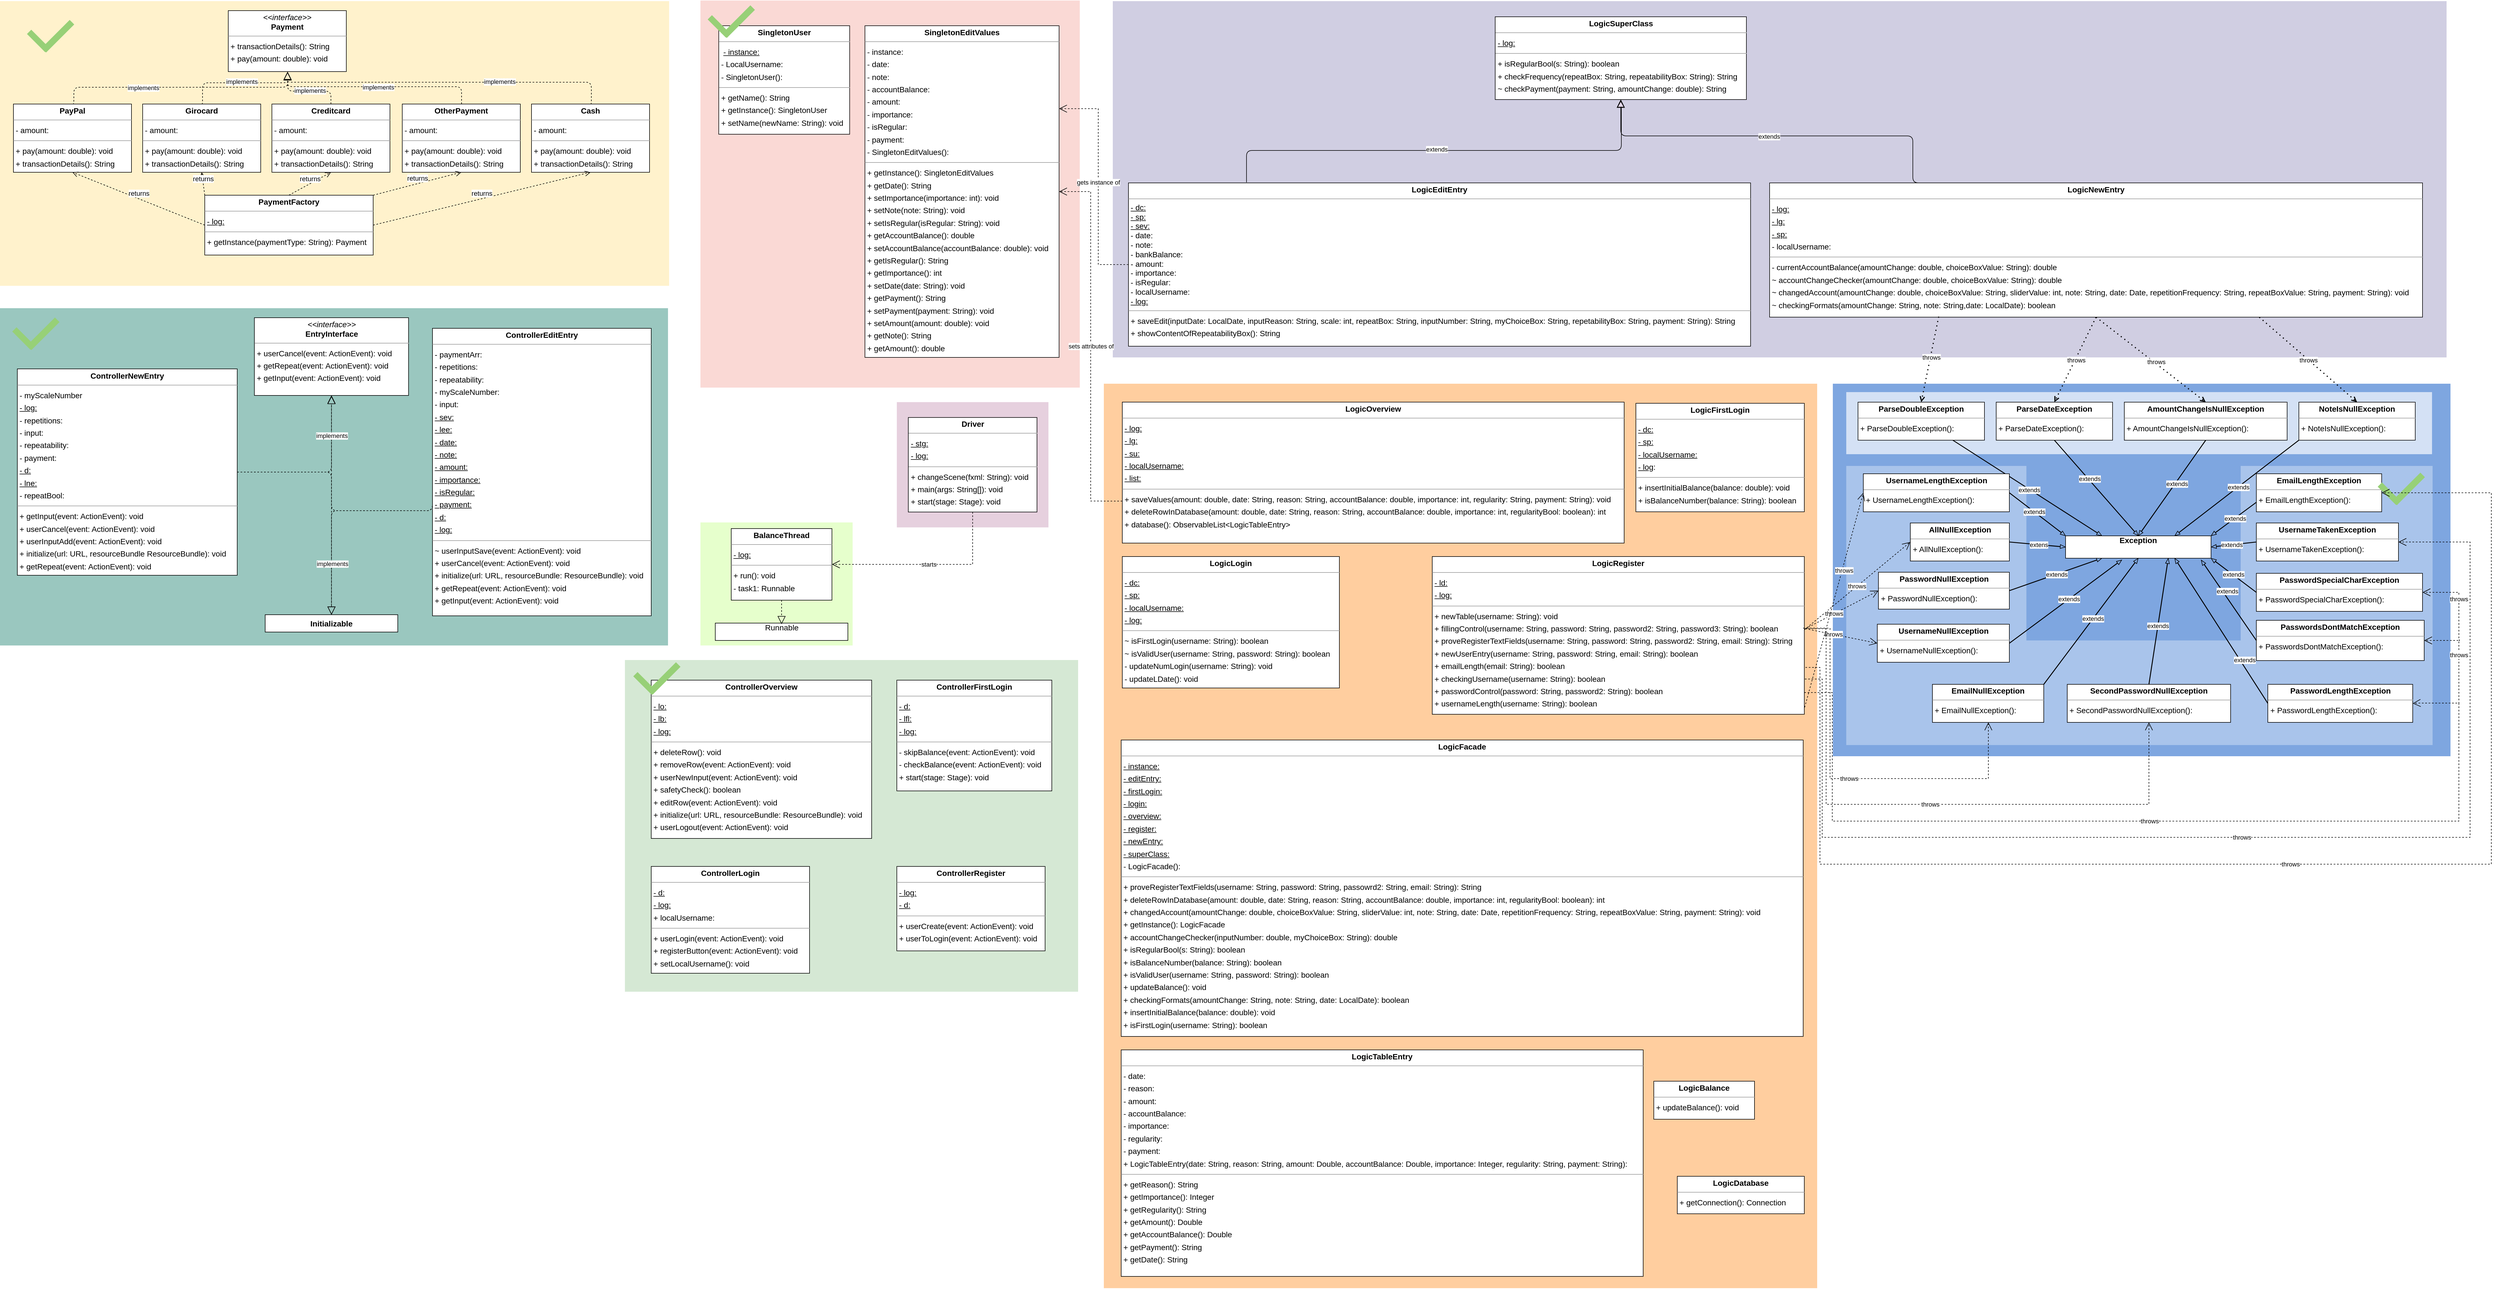 <mxfile version="22.1.21" type="device">
  <diagram id="4Sbf17cbg2jbWV8sW6az" name="Seite-1">
    <mxGraphModel dx="3720" dy="2404" grid="0" gridSize="10" guides="1" tooltips="1" connect="1" arrows="1" fold="1" page="0" pageScale="1" pageWidth="1169" pageHeight="827" background="none" math="0" shadow="0">
      <root>
        <mxCell id="0" />
        <mxCell id="1" parent="0" />
        <mxCell id="zc3qNJSKXq8-MbV5K3v5-2" value="" style="rounded=0;whiteSpace=wrap;html=1;fontSize=16;strokeColor=none;fillColor=#E6D0DE;" parent="1" vertex="1">
          <mxGeometry x="1631" y="665.9" width="271" height="224" as="geometry" />
        </mxCell>
        <mxCell id="zc3qNJSKXq8-MbV5K3v5-3" value="" style="rounded=0;whiteSpace=wrap;html=1;fontSize=16;fillColor=#E6FFCC;strokeColor=none;" parent="1" vertex="1">
          <mxGeometry x="1280" y="881" width="272" height="220" as="geometry" />
        </mxCell>
        <mxCell id="zc3qNJSKXq8-MbV5K3v5-1" value="" style="rounded=0;whiteSpace=wrap;html=1;fontSize=16;strokeColor=none;fillColor=#FFCE9F;" parent="1" vertex="1">
          <mxGeometry x="2001" y="633" width="1275" height="1617" as="geometry" />
        </mxCell>
        <mxCell id="iW2oHkZV7XdBt-FIGg_b-8" value="" style="rounded=0;whiteSpace=wrap;html=1;fontSize=16;fillColor=#D5E8D4;strokeColor=none;" parent="1" vertex="1">
          <mxGeometry x="1145" y="1127" width="810" height="593" as="geometry" />
        </mxCell>
        <mxCell id="IOS3ZD5wpM6Ys-k0AO15-23" value="" style="rounded=0;whiteSpace=wrap;html=1;fillColor=#9AC7BF;strokeColor=none;" parent="1" vertex="1">
          <mxGeometry x="28" y="498" width="1194" height="603" as="geometry" />
        </mxCell>
        <mxCell id="UwaXcBqLXA61VESDPd6a-4" value="" style="rounded=0;whiteSpace=wrap;html=1;fillColor=#7EA6E0;strokeColor=none;glass=0;shadow=0;" parent="1" vertex="1">
          <mxGeometry x="3304" y="633" width="1104" height="666" as="geometry" />
        </mxCell>
        <mxCell id="IOS3ZD5wpM6Ys-k0AO15-2" value="" style="rounded=0;whiteSpace=wrap;html=1;fillColor=#A9C4EB;strokeColor=none;" parent="1" vertex="1">
          <mxGeometry x="4033" y="780" width="343" height="499" as="geometry" />
        </mxCell>
        <mxCell id="IOS3ZD5wpM6Ys-k0AO15-1" value="" style="rounded=0;whiteSpace=wrap;html=1;fillColor=#A9C4EB;strokeColor=none;" parent="1" vertex="1">
          <mxGeometry x="3650" y="1092" width="726" height="187" as="geometry" />
        </mxCell>
        <mxCell id="80UUHd5Plwdj53kHjqAQ-14" value="" style="rounded=0;whiteSpace=wrap;html=1;fillColor=#FFF2CC;strokeColor=none;" parent="1" vertex="1">
          <mxGeometry x="28" y="-51" width="1196" height="509" as="geometry" />
        </mxCell>
        <mxCell id="80UUHd5Plwdj53kHjqAQ-7" value="" style="rounded=0;whiteSpace=wrap;html=1;fillColor=#A9C4EB;strokeColor=none;" parent="1" vertex="1">
          <mxGeometry x="3328" y="780" width="322" height="499" as="geometry" />
        </mxCell>
        <mxCell id="80UUHd5Plwdj53kHjqAQ-6" value="" style="rounded=0;whiteSpace=wrap;html=1;fillColor=#D4E1F5;strokeColor=none;" parent="1" vertex="1">
          <mxGeometry x="3328" y="648" width="1047" height="111" as="geometry" />
        </mxCell>
        <mxCell id="UwaXcBqLXA61VESDPd6a-9" value="" style="rounded=0;whiteSpace=wrap;html=1;fillColor=#d0cee2;strokeColor=none;" parent="1" vertex="1">
          <mxGeometry x="2017" y="-51" width="2384" height="637" as="geometry" />
        </mxCell>
        <mxCell id="UwaXcBqLXA61VESDPd6a-3" value="" style="rounded=0;whiteSpace=wrap;html=1;fillColor=#fad9d5;strokeColor=none;glass=0;shadow=0;" parent="1" vertex="1">
          <mxGeometry x="1280" y="-52.05" width="678" height="692" as="geometry" />
        </mxCell>
        <mxCell id="node15" value="&lt;p style=&quot;margin:0px;margin-top:4px;text-align:center;&quot;&gt;&lt;b&gt;AllNullException&lt;/b&gt;&lt;/p&gt;&lt;hr size=&quot;1&quot;/&gt;&lt;p style=&quot;margin:0 0 0 4px;line-height:1.6;&quot;&gt;+ AllNullException(): &lt;/p&gt;" style="verticalAlign=top;align=left;overflow=fill;fontSize=14;fontFamily=Helvetica;html=1;rounded=0;shadow=0;comic=0;labelBackgroundColor=none;strokeWidth=1;" parent="1" vertex="1">
          <mxGeometry x="3442.5" y="882" width="177" height="68" as="geometry" />
        </mxCell>
        <mxCell id="node5" value="&lt;p style=&quot;margin:0px;margin-top:4px;text-align:center;&quot;&gt;&lt;b&gt;AmountChangeIsNullException&lt;/b&gt;&lt;/p&gt;&lt;hr size=&quot;1&quot;/&gt;&lt;p style=&quot;margin:0 0 0 4px;line-height:1.6;&quot;&gt;+ AmountChangeIsNullException(): &lt;/p&gt;" style="verticalAlign=top;align=left;overflow=fill;fontSize=14;fontFamily=Helvetica;html=1;rounded=0;shadow=0;comic=0;labelBackgroundColor=none;strokeWidth=1;" parent="1" vertex="1">
          <mxGeometry x="3825" y="666" width="291" height="68" as="geometry" />
        </mxCell>
        <mxCell id="node3" value="&lt;p style=&quot;margin:0px;margin-top:4px;text-align:center;&quot;&gt;&lt;b&gt;BalanceThread&lt;/b&gt;&lt;/p&gt;&lt;hr size=&quot;1&quot;&gt;&lt;p style=&quot;margin:0 0 0 4px;line-height:1.6;&quot;&gt;&lt;u&gt;- log: &lt;/u&gt;&lt;/p&gt;&lt;hr size=&quot;1&quot;&gt;&lt;p style=&quot;margin:0 0 0 4px;line-height:1.6;&quot;&gt;+ run(): void&lt;/p&gt;&lt;p style=&quot;margin:0 0 0 4px;line-height:1.6;&quot;&gt;- task1: Runnable&lt;br&gt;&lt;/p&gt;" style="verticalAlign=top;align=left;overflow=fill;fontSize=14;fontFamily=Helvetica;html=1;rounded=0;shadow=0;comic=0;labelBackgroundColor=none;strokeWidth=1;" parent="1" vertex="1">
          <mxGeometry x="1335" y="892" width="180" height="128" as="geometry" />
        </mxCell>
        <mxCell id="node8" value="&lt;p style=&quot;margin:0px;margin-top:4px;text-align:center;&quot;&gt;&lt;b&gt;Cash&lt;/b&gt;&lt;/p&gt;&lt;hr size=&quot;1&quot;&gt;&lt;p style=&quot;margin:0 0 0 4px;line-height:1.6;&quot;&gt;- amount:&lt;br&gt;&lt;/p&gt;&lt;hr size=&quot;1&quot;&gt;&lt;p style=&quot;margin:0 0 0 4px;line-height:1.6;&quot;&gt;+ pay(amount: double): void&lt;br&gt;+ transactionDetails(): String&lt;/p&gt;" style="verticalAlign=top;align=left;overflow=fill;fontSize=14;fontFamily=Helvetica;html=1;rounded=0;shadow=0;comic=0;labelBackgroundColor=none;strokeWidth=1;" parent="1" vertex="1">
          <mxGeometry x="978" y="133" width="211" height="122" as="geometry" />
        </mxCell>
        <mxCell id="node11" value="&lt;p style=&quot;margin:0px;margin-top:4px;text-align:center;&quot;&gt;&lt;b&gt;ControllerEditEntry&lt;/b&gt;&lt;/p&gt;&lt;hr size=&quot;1&quot;&gt;&lt;p style=&quot;margin:0 0 0 4px;line-height:1.6;&quot;&gt;- paymentArr:&lt;/p&gt;&lt;p style=&quot;margin:0 0 0 4px;line-height:1.6;&quot;&gt;- repetitions:&lt;/p&gt;&lt;p style=&quot;margin:0 0 0 4px;line-height:1.6;&quot;&gt;- repeatability:&lt;/p&gt;&lt;p style=&quot;margin:0 0 0 4px;line-height:1.6;&quot;&gt;- myScaleNumber:&lt;/p&gt;&lt;p style=&quot;margin:0 0 0 4px;line-height:1.6;&quot;&gt;- input:&lt;/p&gt;&lt;p style=&quot;margin:0 0 0 4px;line-height:1.6;&quot;&gt;&lt;u&gt;- sev:&lt;/u&gt;&lt;/p&gt;&lt;p style=&quot;margin:0 0 0 4px;line-height:1.6;&quot;&gt;&lt;u&gt;- lee:&lt;/u&gt;&lt;/p&gt;&lt;p style=&quot;margin:0 0 0 4px;line-height:1.6;&quot;&gt;&lt;u&gt;- date:&lt;/u&gt;&lt;/p&gt;&lt;p style=&quot;margin:0 0 0 4px;line-height:1.6;&quot;&gt;&lt;u&gt;- note:&lt;/u&gt;&lt;/p&gt;&lt;p style=&quot;margin:0 0 0 4px;line-height:1.6;&quot;&gt;&lt;u&gt;- amount:&lt;/u&gt;&lt;/p&gt;&lt;p style=&quot;margin:0 0 0 4px;line-height:1.6;&quot;&gt;&lt;u&gt;- importance:&lt;br&gt;&lt;/u&gt;&lt;/p&gt;&lt;p style=&quot;margin:0 0 0 4px;line-height:1.6;&quot;&gt;&lt;u&gt;- isRegular:&lt;/u&gt;&lt;/p&gt;&lt;p style=&quot;margin:0 0 0 4px;line-height:1.6;&quot;&gt;&lt;u&gt;- payment:&lt;/u&gt;&lt;/p&gt;&lt;p style=&quot;margin:0 0 0 4px;line-height:1.6;&quot;&gt;&lt;u&gt;- d:&lt;/u&gt;&lt;/p&gt;&lt;p style=&quot;margin:0 0 0 4px;line-height:1.6;&quot;&gt;&lt;u&gt;- log:&lt;br&gt;&lt;/u&gt;&lt;/p&gt;&lt;hr size=&quot;1&quot;&gt;&lt;p style=&quot;margin:0 0 0 4px;line-height:1.6;&quot;&gt;~ userInputSave(event: ActionEvent): void&lt;br&gt;+ userCancel(event: ActionEvent): void&lt;br&gt;+ initialize(url: URL, resourceBundle: ResourceBundle): void&lt;br&gt;+ getRepeat(event: ActionEvent): void&lt;br&gt;+ getInput(event: ActionEvent): void&lt;/p&gt;" style="verticalAlign=top;align=left;overflow=fill;fontSize=14;fontFamily=Helvetica;html=1;rounded=0;shadow=0;comic=0;labelBackgroundColor=none;strokeWidth=1;" parent="1" vertex="1">
          <mxGeometry x="801" y="534" width="391" height="514" as="geometry" />
        </mxCell>
        <mxCell id="node39" value="&lt;p style=&quot;margin:0px;margin-top:4px;text-align:center;&quot;&gt;&lt;b&gt;ControllerFirstLogin&lt;/b&gt;&lt;/p&gt;&lt;hr size=&quot;1&quot;&gt;&lt;p style=&quot;margin:0 0 0 4px;line-height:1.6;&quot;&gt;&lt;u&gt;- d:&lt;/u&gt;&lt;/p&gt;&lt;p style=&quot;margin:0 0 0 4px;line-height:1.6;&quot;&gt;&lt;u&gt;- lfl:&lt;/u&gt;&lt;/p&gt;&lt;p style=&quot;margin:0 0 0 4px;line-height:1.6;&quot;&gt;&lt;u&gt;- log:&lt;/u&gt;&lt;br&gt;&lt;/p&gt;&lt;hr size=&quot;1&quot;&gt;&lt;p style=&quot;margin:0 0 0 4px;line-height:1.6;&quot;&gt;- skipBalance(event: ActionEvent): void&lt;br&gt;- checkBalance(event: ActionEvent): void&lt;br&gt;+ start(stage: Stage): void&lt;/p&gt;" style="verticalAlign=top;align=left;overflow=fill;fontSize=14;fontFamily=Helvetica;html=1;rounded=0;shadow=0;comic=0;labelBackgroundColor=none;strokeWidth=1;" parent="1" vertex="1">
          <mxGeometry x="1631" y="1163" width="277" height="198" as="geometry" />
        </mxCell>
        <mxCell id="node43" value="&lt;p style=&quot;margin:0px;margin-top:4px;text-align:center;&quot;&gt;&lt;b&gt;ControllerLogin&lt;/b&gt;&lt;/p&gt;&lt;hr size=&quot;1&quot;&gt;&lt;p style=&quot;margin:0 0 0 4px;line-height:1.6;&quot;&gt;&lt;u&gt;- d:&lt;/u&gt;&lt;/p&gt;&lt;p style=&quot;margin:0 0 0 4px;line-height:1.6;&quot;&gt;&lt;u&gt;- log:&lt;/u&gt;&lt;/p&gt;&lt;p style=&quot;margin:0 0 0 4px;line-height:1.6;&quot;&gt;+ localUsername:&lt;br&gt;&lt;/p&gt;&lt;hr size=&quot;1&quot;&gt;&lt;p style=&quot;margin:0 0 0 4px;line-height:1.6;&quot;&gt;+ userLogin(event: ActionEvent): void&lt;br&gt;+ registerButton(event: ActionEvent): void&lt;br&gt;+ setLocalUsername(): void&lt;/p&gt;" style="verticalAlign=top;align=left;overflow=fill;fontSize=14;fontFamily=Helvetica;html=1;rounded=0;shadow=0;comic=0;labelBackgroundColor=none;strokeWidth=1;" parent="1" vertex="1">
          <mxGeometry x="1192" y="1496" width="283" height="191" as="geometry" />
        </mxCell>
        <mxCell id="node20" value="&lt;p style=&quot;margin:0px;margin-top:4px;text-align:center;&quot;&gt;&lt;b&gt;ControllerNewEntry&lt;/b&gt;&lt;/p&gt;&lt;hr size=&quot;1&quot;&gt;&lt;p style=&quot;margin:0 0 0 4px;line-height:1.6;&quot;&gt;- myScaleNumber&lt;u&gt;&lt;br&gt;&lt;/u&gt;&lt;/p&gt;&lt;p style=&quot;margin:0 0 0 4px;line-height:1.6;&quot;&gt;&lt;u&gt;- log:&lt;/u&gt;&lt;/p&gt;&lt;p style=&quot;margin:0 0 0 4px;line-height:1.6;&quot;&gt;- repetitions:&lt;/p&gt;&lt;p style=&quot;margin:0 0 0 4px;line-height:1.6;&quot;&gt;- input:&lt;/p&gt;&lt;p style=&quot;margin:0 0 0 4px;line-height:1.6;&quot;&gt;- repeatability:&lt;/p&gt;&lt;p style=&quot;margin:0 0 0 4px;line-height:1.6;&quot;&gt;- payment:&lt;/p&gt;&lt;p style=&quot;margin:0 0 0 4px;line-height:1.6;&quot;&gt;&lt;u&gt;- d:&lt;/u&gt;&lt;/p&gt;&lt;p style=&quot;margin:0 0 0 4px;line-height:1.6;&quot;&gt;&lt;u&gt;- lne:&lt;/u&gt;&lt;/p&gt;&lt;p style=&quot;margin:0 0 0 4px;line-height:1.6;&quot;&gt;- repeatBool:&lt;br&gt;&lt;/p&gt;&lt;hr size=&quot;1&quot;&gt;&lt;p style=&quot;margin:0 0 0 4px;line-height:1.6;&quot;&gt;+ getInput(event: ActionEvent): void&lt;br&gt;+ userCancel(event: ActionEvent): void&lt;br&gt;+ userInputAdd(event: ActionEvent): void&lt;br&gt;+ initialize(url: URL, resourceBundle ResourceBundle): void&lt;br&gt;+ getRepeat(event: ActionEvent): void&lt;/p&gt;" style="verticalAlign=top;align=left;overflow=fill;fontSize=14;fontFamily=Helvetica;html=1;rounded=0;shadow=0;comic=0;labelBackgroundColor=none;strokeWidth=1;" parent="1" vertex="1">
          <mxGeometry x="59" y="606.5" width="393" height="369" as="geometry" />
        </mxCell>
        <mxCell id="node23" value="&lt;p style=&quot;margin:0px;margin-top:4px;text-align:center;&quot;&gt;&lt;b&gt;ControllerOverview&lt;/b&gt;&lt;/p&gt;&lt;hr size=&quot;1&quot;&gt;&lt;p style=&quot;margin:0 0 0 4px;line-height:1.6;&quot;&gt;&lt;u&gt;- lo:&lt;/u&gt;&lt;/p&gt;&lt;p style=&quot;margin:0 0 0 4px;line-height:1.6;&quot;&gt;&lt;u&gt;- lb:&lt;/u&gt;&lt;/p&gt;&lt;p style=&quot;margin:0 0 0 4px;line-height:1.6;&quot;&gt;&lt;u&gt;- log:&lt;/u&gt;&lt;br&gt;&lt;/p&gt;&lt;hr size=&quot;1&quot;&gt;&lt;p style=&quot;margin:0 0 0 4px;line-height:1.6;&quot;&gt;+ deleteRow(): void&lt;br&gt;+ removeRow(event: ActionEvent): void&lt;br&gt;+ userNewInput(event: ActionEvent): void&lt;br&gt;+ safetyCheck(): boolean&lt;br&gt;+ editRow(event: ActionEvent): void&lt;br&gt;+ initialize(url: URL, resourceBundle: ResourceBundle): void&lt;br&gt;+ userLogout(event: ActionEvent): void&lt;/p&gt;" style="verticalAlign=top;align=left;overflow=fill;fontSize=14;fontFamily=Helvetica;html=1;rounded=0;shadow=0;comic=0;labelBackgroundColor=none;strokeWidth=1;" parent="1" vertex="1">
          <mxGeometry x="1192" y="1163" width="394" height="283" as="geometry" />
        </mxCell>
        <mxCell id="node6" value="&lt;p style=&quot;margin:0px;margin-top:4px;text-align:center;&quot;&gt;&lt;b&gt;ControllerRegister&lt;/b&gt;&lt;/p&gt;&lt;hr size=&quot;1&quot;&gt;&lt;p style=&quot;margin:0 0 0 4px;line-height:1.6;&quot;&gt;&lt;u&gt;- log:&lt;/u&gt;&lt;/p&gt;&lt;p style=&quot;margin:0 0 0 4px;line-height:1.6;&quot;&gt;&lt;u&gt;- d:&lt;/u&gt;&lt;br&gt;&lt;/p&gt;&lt;hr size=&quot;1&quot;&gt;&lt;p style=&quot;margin:0 0 0 4px;line-height:1.6;&quot;&gt;+ userCreate(event: ActionEvent): void&lt;br&gt;+ userToLogin(event: ActionEvent): void&lt;/p&gt;" style="verticalAlign=top;align=left;overflow=fill;fontSize=14;fontFamily=Helvetica;html=1;rounded=0;shadow=0;comic=0;labelBackgroundColor=none;strokeWidth=1;" parent="1" vertex="1">
          <mxGeometry x="1631" y="1496" width="265" height="151" as="geometry" />
        </mxCell>
        <mxCell id="node26" value="&lt;p style=&quot;margin:0px;margin-top:4px;text-align:center;&quot;&gt;&lt;b&gt;Creditcard&lt;/b&gt;&lt;/p&gt;&lt;hr size=&quot;1&quot;&gt;&lt;p style=&quot;margin:0 0 0 4px;line-height:1.6;&quot;&gt;- amount:&lt;br&gt;&lt;/p&gt;&lt;hr size=&quot;1&quot;&gt;&lt;p style=&quot;margin:0 0 0 4px;line-height:1.6;&quot;&gt;+ pay(amount: double): void&lt;br&gt;+ transactionDetails(): String&lt;/p&gt;" style="verticalAlign=top;align=left;overflow=fill;fontSize=14;fontFamily=Helvetica;html=1;rounded=0;shadow=0;comic=0;labelBackgroundColor=none;strokeWidth=1;" parent="1" vertex="1">
          <mxGeometry x="514" y="133" width="211" height="122" as="geometry" />
        </mxCell>
        <mxCell id="node7" value="&lt;p style=&quot;margin:0px;margin-top:4px;text-align:center;&quot;&gt;&lt;b&gt;Driver&lt;/b&gt;&lt;/p&gt;&lt;hr size=&quot;1&quot;&gt;&lt;p style=&quot;margin:0 0 0 4px;line-height:1.6;&quot;&gt;&lt;u&gt;- stg:&lt;/u&gt;&lt;/p&gt;&lt;p style=&quot;margin:0 0 0 4px;line-height:1.6;&quot;&gt;&lt;u&gt;- log:&lt;br&gt;&lt;/u&gt;&lt;/p&gt;&lt;hr size=&quot;1&quot;&gt;&lt;p style=&quot;margin:0 0 0 4px;line-height:1.6;&quot;&gt;+ changeScene(fxml: String): void&lt;br&gt;+ main(args: String[]): void&lt;br&gt;+ start(stage: Stage): void&lt;/p&gt;" style="verticalAlign=top;align=left;overflow=fill;fontSize=14;fontFamily=Helvetica;html=1;rounded=0;shadow=0;comic=0;labelBackgroundColor=none;strokeWidth=1;" parent="1" vertex="1">
          <mxGeometry x="1651.5" y="693.4" width="230" height="169" as="geometry" />
        </mxCell>
        <mxCell id="node17" value="&lt;p style=&quot;margin:0px;margin-top:4px;text-align:center;&quot;&gt;&lt;b&gt;EmailLengthException&lt;/b&gt;&lt;/p&gt;&lt;hr size=&quot;1&quot;/&gt;&lt;p style=&quot;margin:0 0 0 4px;line-height:1.6;&quot;&gt;+ EmailLengthException(): &lt;/p&gt;" style="verticalAlign=top;align=left;overflow=fill;fontSize=14;fontFamily=Helvetica;html=1;rounded=0;shadow=0;comic=0;labelBackgroundColor=none;strokeWidth=1;" parent="1" vertex="1">
          <mxGeometry x="4061" y="794" width="224" height="68" as="geometry" />
        </mxCell>
        <mxCell id="node34" value="&lt;p style=&quot;margin:0px;margin-top:4px;text-align:center;&quot;&gt;&lt;b&gt;EmailNullException&lt;/b&gt;&lt;/p&gt;&lt;hr size=&quot;1&quot;/&gt;&lt;p style=&quot;margin:0 0 0 4px;line-height:1.6;&quot;&gt;+ EmailNullException(): &lt;/p&gt;" style="verticalAlign=top;align=left;overflow=fill;fontSize=14;fontFamily=Helvetica;html=1;rounded=0;shadow=0;comic=0;labelBackgroundColor=none;strokeWidth=1;" parent="1" vertex="1">
          <mxGeometry x="3482" y="1170.49" width="199" height="68" as="geometry" />
        </mxCell>
        <mxCell id="node14" value="&lt;p style=&quot;margin:0px;margin-top:4px;text-align:center;&quot;&gt;&lt;i&gt;&amp;lt;&amp;lt;interface&amp;gt;&amp;gt;&lt;/i&gt;&lt;br&gt;&lt;b&gt;EntryInterface&lt;/b&gt;&lt;/p&gt;&lt;hr size=&quot;1&quot;&gt;&lt;p style=&quot;margin:0 0 0 4px;line-height:1.6;&quot;&gt;+ userCancel(event: ActionEvent): void&lt;br&gt;+ getRepeat(event: ActionEvent): void&lt;br&gt;+ getInput(event: ActionEvent): void&lt;/p&gt;" style="verticalAlign=top;align=left;overflow=fill;fontSize=14;fontFamily=Helvetica;html=1;rounded=0;shadow=0;comic=0;labelBackgroundColor=none;strokeWidth=1;" parent="1" vertex="1">
          <mxGeometry x="482.73" y="515" width="275.5" height="139" as="geometry" />
        </mxCell>
        <mxCell id="node28" value="&lt;p style=&quot;margin:0px;margin-top:4px;text-align:center;&quot;&gt;&lt;b&gt;Girocard&lt;/b&gt;&lt;/p&gt;&lt;hr size=&quot;1&quot;&gt;&lt;p style=&quot;margin:0 0 0 4px;line-height:1.6;&quot;&gt;- amount:&lt;br&gt;&lt;/p&gt;&lt;hr size=&quot;1&quot;&gt;&lt;p style=&quot;margin:0 0 0 4px;line-height:1.6;&quot;&gt;+ pay(amount: double): void&lt;br&gt;+ transactionDetails(): String&lt;/p&gt;" style="verticalAlign=top;align=left;overflow=fill;fontSize=14;fontFamily=Helvetica;html=1;rounded=0;shadow=0;comic=0;labelBackgroundColor=none;strokeWidth=1;" parent="1" vertex="1">
          <mxGeometry x="283" y="133" width="211" height="122" as="geometry" />
        </mxCell>
        <mxCell id="node24" value="&lt;p style=&quot;margin:0px;margin-top:4px;text-align:center;&quot;&gt;&lt;b&gt;LogicBalance&lt;/b&gt;&lt;/p&gt;&lt;hr size=&quot;1&quot;&gt;&lt;p style=&quot;margin:0 0 0 4px;line-height:1.6;&quot;&gt;+ updateBalance(): void&lt;/p&gt;" style="verticalAlign=top;align=left;overflow=fill;fontSize=14;fontFamily=Helvetica;html=1;rounded=0;shadow=0;comic=0;labelBackgroundColor=none;strokeWidth=1;" parent="1" vertex="1">
          <mxGeometry x="2984" y="1880" width="180" height="68" as="geometry" />
        </mxCell>
        <mxCell id="node16" value="&lt;p style=&quot;margin:0px;margin-top:4px;text-align:center;&quot;&gt;&lt;b&gt;LogicEditEntry&lt;/b&gt;&lt;/p&gt;&lt;hr size=&quot;1&quot;&gt;&lt;div&gt;&amp;nbsp;&lt;u&gt;- dc:&lt;/u&gt;&lt;/div&gt;&lt;div&gt;&amp;nbsp;&lt;u&gt;- sp:&lt;/u&gt;&lt;/div&gt;&lt;div&gt;&amp;nbsp;&lt;u&gt;- sev:&lt;/u&gt;&lt;/div&gt;&lt;div&gt;&amp;nbsp;- date:&lt;/div&gt;&lt;div&gt;&amp;nbsp;- note:&lt;/div&gt;&lt;div&gt;&amp;nbsp;- bankBalance:&lt;/div&gt;&lt;div&gt;&amp;nbsp;- amount:&lt;/div&gt;&lt;div&gt;&amp;nbsp;- importance:&lt;/div&gt;&lt;div&gt;&amp;nbsp;- isRegular:&lt;/div&gt;&lt;div&gt;&amp;nbsp;- localUsername:&lt;/div&gt;&lt;div&gt;&amp;nbsp;&lt;u&gt;- log:&lt;/u&gt;&lt;br&gt;&lt;/div&gt;&lt;hr size=&quot;1&quot;&gt;&lt;p style=&quot;margin:0 0 0 4px;line-height:1.6;&quot;&gt;+ saveEdit(inputDate: LocalDate, inputReason: String, scale: int, repeatBox: String, inputNumber: String, myChoiceBox: String, repetabilityBox: String, payment: String): String&lt;br&gt;+ showContentOfRepeatabilityBox(): String&lt;/p&gt;" style="verticalAlign=top;align=left;overflow=fill;fontSize=14;fontFamily=Helvetica;html=1;rounded=0;shadow=0;comic=0;labelBackgroundColor=none;strokeWidth=1;" parent="1" vertex="1">
          <mxGeometry x="2045" y="274" width="1112" height="292" as="geometry" />
        </mxCell>
        <mxCell id="node27" value="&lt;p style=&quot;margin:0px;margin-top:4px;text-align:center;&quot;&gt;&lt;b&gt;LogicFacade&lt;/b&gt;&lt;/p&gt;&lt;hr size=&quot;1&quot;&gt;&lt;p style=&quot;margin:0 0 0 4px;line-height:1.6;&quot;&gt;&lt;u&gt;- instance:&lt;/u&gt;&lt;/p&gt;&lt;p style=&quot;margin:0 0 0 4px;line-height:1.6;&quot;&gt;&lt;u&gt;- editEntry:&lt;/u&gt;&lt;/p&gt;&lt;p style=&quot;margin:0 0 0 4px;line-height:1.6;&quot;&gt;&lt;u&gt;- firstLogin:&lt;/u&gt;&lt;/p&gt;&lt;p style=&quot;margin:0 0 0 4px;line-height:1.6;&quot;&gt;&lt;u&gt;- login:&lt;/u&gt;&lt;/p&gt;&lt;p style=&quot;margin:0 0 0 4px;line-height:1.6;&quot;&gt;&lt;u&gt;- overview:&lt;/u&gt;&lt;/p&gt;&lt;p style=&quot;margin:0 0 0 4px;line-height:1.6;&quot;&gt;&lt;u&gt;- register:&lt;/u&gt;&lt;/p&gt;&lt;p style=&quot;margin:0 0 0 4px;line-height:1.6;&quot;&gt;&lt;u&gt;- newEntry:&lt;/u&gt;&lt;/p&gt;&lt;p style=&quot;margin:0 0 0 4px;line-height:1.6;&quot;&gt;&lt;u&gt;- superClass:&lt;/u&gt;&lt;br&gt;&lt;/p&gt;&lt;p style=&quot;margin:0 0 0 4px;line-height:1.6;&quot;&gt;- LogicFacade(): &lt;/p&gt;&lt;hr size=&quot;1&quot;&gt;&lt;p style=&quot;margin:0 0 0 4px;line-height:1.6;&quot;&gt;+ proveRegisterTextFields(username: String, password: String, passowrd2: String, email: String): String&lt;br&gt;+ deleteRowInDatabase(amount: double, date: String, reason: String, accountBalance: double, importance: int, regularityBool: boolean): int&lt;br&gt;+ changedAccount(amountChange: double, choiceBoxValue: String, sliderValue: int, note: String, date: Date, repetitionFrequency: String, repeatBoxValue: String, payment: String): void&lt;br&gt;+ getInstance(): LogicFacade&lt;br&gt;+ accountChangeChecker(inputNumber: double, myChoiceBox: String): double&lt;br&gt;+ isRegularBool(s: String): boolean&lt;br&gt;+ isBalanceNumber(balance: String): boolean&lt;br&gt;+ isValidUser(username: String, password: String): boolean&lt;br&gt;+ updateBalance(): void&lt;br&gt;+ checkingFormats(amountChange: String, note: String, date: LocalDate): boolean&lt;br&gt;+ insertInitialBalance(balance: double): void&lt;br&gt;+ isFirstLogin(username: String): boolean&lt;/p&gt;" style="verticalAlign=top;align=left;overflow=fill;fontSize=14;fontFamily=Helvetica;html=1;rounded=0;shadow=0;comic=0;labelBackgroundColor=none;strokeWidth=1;" parent="1" vertex="1">
          <mxGeometry x="2032" y="1270" width="1219" height="530" as="geometry" />
        </mxCell>
        <mxCell id="node19" value="&lt;p style=&quot;margin:0px;margin-top:4px;text-align:center;&quot;&gt;&lt;b&gt;LogicFirstLogin&lt;/b&gt;&lt;/p&gt;&lt;hr size=&quot;1&quot;&gt;&lt;p style=&quot;margin:0 0 0 4px;line-height:1.6;&quot;&gt;&lt;u&gt;- dc:&lt;/u&gt;&lt;/p&gt;&lt;p style=&quot;margin:0 0 0 4px;line-height:1.6;&quot;&gt;&lt;u&gt;- sp:&lt;/u&gt;&lt;/p&gt;&lt;p style=&quot;margin:0 0 0 4px;line-height:1.6;&quot;&gt;&lt;u&gt;- localUsername:&lt;/u&gt;&lt;/p&gt;&lt;p style=&quot;margin:0 0 0 4px;line-height:1.6;&quot;&gt;&lt;u&gt;- log&lt;/u&gt;:&lt;br&gt;&lt;/p&gt;&lt;hr size=&quot;1&quot;&gt;&lt;p style=&quot;margin:0 0 0 4px;line-height:1.6;&quot;&gt;+ insertInitialBalance(balance: double): void&lt;br&gt;+ isBalanceNumber(balance: String): boolean&lt;/p&gt;" style="verticalAlign=top;align=left;overflow=fill;fontSize=14;fontFamily=Helvetica;html=1;rounded=0;shadow=0;comic=0;labelBackgroundColor=none;strokeWidth=1;" parent="1" vertex="1">
          <mxGeometry x="2952" y="668" width="301" height="194" as="geometry" />
        </mxCell>
        <mxCell id="node10" value="&lt;p style=&quot;margin:0px;margin-top:4px;text-align:center;&quot;&gt;&lt;b&gt;LogicNewEntry&lt;/b&gt;&lt;/p&gt;&lt;hr size=&quot;1&quot;&gt;&lt;p style=&quot;margin:0 0 0 4px;line-height:1.6;&quot;&gt;&lt;u&gt;- log:&lt;/u&gt;&lt;/p&gt;&lt;p style=&quot;margin:0 0 0 4px;line-height:1.6;&quot;&gt;&lt;u&gt;- lg:&lt;/u&gt;&lt;/p&gt;&lt;p style=&quot;margin:0 0 0 4px;line-height:1.6;&quot;&gt;&lt;u&gt;- sp:&lt;/u&gt;&lt;/p&gt;&lt;p style=&quot;margin:0 0 0 4px;line-height:1.6;&quot;&gt;- localUsername:&lt;br&gt;&lt;/p&gt;&lt;hr size=&quot;1&quot;&gt;&lt;p style=&quot;margin:0 0 0 4px;line-height:1.6;&quot;&gt;- currentAccountBalance(amountChange: double, choiceBoxValue: String): double&lt;br&gt;~ accountChangeChecker(amountChange: double, choiceBoxValue: String): double&lt;br&gt;~ changedAccount(amountChange: double, choiceBoxValue: String, sliderValue: int, note: String, date: Date, repetitionFrequency: String, repeatBoxValue: String, payment: String): void&lt;/p&gt;&lt;p style=&quot;margin:0 0 0 4px;line-height:1.6;&quot;&gt;~ checkingFormats(amountChange: String, note: String,date: LocalDate): boolean&lt;/p&gt;" style="verticalAlign=top;align=left;overflow=fill;fontSize=14;fontFamily=Helvetica;html=1;rounded=0;shadow=0;comic=0;labelBackgroundColor=none;strokeWidth=1;" parent="1" vertex="1">
          <mxGeometry x="3191" y="274" width="1167" height="240" as="geometry" />
        </mxCell>
        <mxCell id="node37" value="&lt;p style=&quot;margin:0px;margin-top:4px;text-align:center;&quot;&gt;&lt;b&gt;LogicOverview&lt;/b&gt;&lt;/p&gt;&lt;hr size=&quot;1&quot;&gt;&lt;p style=&quot;margin:0 0 0 4px;line-height:1.6;&quot;&gt;&lt;u&gt;- log:&lt;/u&gt;&lt;br&gt;&lt;/p&gt;&lt;p style=&quot;margin:0 0 0 4px;line-height:1.6;&quot;&gt;&lt;u&gt;- lg:&lt;/u&gt;&lt;/p&gt;&lt;p style=&quot;margin:0 0 0 4px;line-height:1.6;&quot;&gt;&lt;u&gt;- su:&lt;/u&gt;&lt;/p&gt;&lt;p style=&quot;margin:0 0 0 4px;line-height:1.6;&quot;&gt;&lt;u&gt;- localUsername:&lt;/u&gt;&lt;/p&gt;&lt;p style=&quot;margin:0 0 0 4px;line-height:1.6;&quot;&gt;&lt;u&gt;- list:&lt;/u&gt;&lt;/p&gt;&lt;hr size=&quot;1&quot;&gt;&lt;p style=&quot;margin:0 0 0 4px;line-height:1.6;&quot;&gt;+ saveValues(amount: double, date: String, reason: String, accountBalance: double, importance: int, regularity: String, payment: String): void&lt;br&gt;+ deleteRowInDatabase(amount: double, date: String, reason: String, accountBalance: double, importance: int, regularityBool: boolean): int&lt;br&gt;+ database(): ObservableList&amp;lt;LogicTableEntry&amp;gt;&lt;/p&gt;" style="verticalAlign=top;align=left;overflow=fill;fontSize=14;fontFamily=Helvetica;html=1;rounded=0;shadow=0;comic=0;labelBackgroundColor=none;strokeWidth=1;" parent="1" vertex="1">
          <mxGeometry x="2034" y="665.9" width="897" height="252.05" as="geometry" />
        </mxCell>
        <mxCell id="node38" value="&lt;p style=&quot;margin:0px;margin-top:4px;text-align:center;&quot;&gt;&lt;b&gt;LogicRegister&lt;/b&gt;&lt;/p&gt;&lt;hr size=&quot;1&quot;&gt;&lt;p style=&quot;margin:0 0 0 4px;line-height:1.6;&quot;&gt;&lt;u&gt;- ld:&lt;/u&gt;&lt;/p&gt;&lt;p style=&quot;margin:0 0 0 4px;line-height:1.6;&quot;&gt;&lt;u&gt;- log:&lt;/u&gt;&lt;br&gt;&lt;/p&gt;&lt;hr size=&quot;1&quot;&gt;&lt;p style=&quot;margin:0 0 0 4px;line-height:1.6;&quot;&gt;+ newTable(username: String): void&lt;br&gt;+ fillingControl(username: String, password: String, password2: String, password3: String): boolean&lt;br&gt;+ proveRegisterTextFields(username: String, password: String, password2: String, email: String): String&lt;br&gt;+ newUserEntry(username: String, password: String, email: String): boolean&lt;br&gt;+ emailLength(email: String): boolean&lt;br&gt;+ checkingUsername(username: String): boolean&lt;br&gt;+ passwordControl(password: String, password2: String): boolean&lt;br&gt;+ usernameLength(username: String): boolean&lt;/p&gt;" style="verticalAlign=top;align=left;overflow=fill;fontSize=14;fontFamily=Helvetica;html=1;rounded=0;shadow=0;comic=0;labelBackgroundColor=none;strokeWidth=1;" parent="1" vertex="1">
          <mxGeometry x="2588" y="942" width="665" height="282" as="geometry" />
        </mxCell>
        <mxCell id="node29" value="&lt;p style=&quot;margin:0px;margin-top:4px;text-align:center;&quot;&gt;&lt;b&gt;LogicSuperClass&lt;/b&gt;&lt;/p&gt;&lt;hr size=&quot;1&quot;&gt;&lt;p style=&quot;margin:0 0 0 4px;line-height:1.6;&quot;&gt;&lt;u&gt;- log:&lt;/u&gt;&lt;br&gt;&lt;/p&gt;&lt;hr size=&quot;1&quot;&gt;&lt;p style=&quot;margin:0 0 0 4px;line-height:1.6;&quot;&gt;+ isRegularBool(s: String): boolean&lt;br&gt;+ checkFrequency(repeatBox: String, repeatabilityBox: String): String&lt;br&gt;~ checkPayment(payment: String, amountChange: double): String&lt;/p&gt;" style="verticalAlign=top;align=left;overflow=fill;fontSize=14;fontFamily=Helvetica;html=1;rounded=0;shadow=0;comic=0;labelBackgroundColor=none;strokeWidth=1;" parent="1" vertex="1">
          <mxGeometry x="2700.5" y="-23" width="449" height="148" as="geometry" />
        </mxCell>
        <mxCell id="node13" value="&lt;p style=&quot;margin:0px;margin-top:4px;text-align:center;&quot;&gt;&lt;b&gt;LogicTableEntry&lt;/b&gt;&lt;/p&gt;&lt;hr size=&quot;1&quot;&gt;&lt;p style=&quot;margin:0 0 0 4px;line-height:1.6;&quot;&gt;- date:&lt;/p&gt;&lt;p style=&quot;margin:0 0 0 4px;line-height:1.6;&quot;&gt;- reason:&lt;/p&gt;&lt;p style=&quot;margin:0 0 0 4px;line-height:1.6;&quot;&gt;- amount:&lt;/p&gt;&lt;p style=&quot;margin:0 0 0 4px;line-height:1.6;&quot;&gt;- accountBalance:&lt;/p&gt;&lt;p style=&quot;margin:0 0 0 4px;line-height:1.6;&quot;&gt;- importance:&lt;/p&gt;&lt;p style=&quot;margin:0 0 0 4px;line-height:1.6;&quot;&gt;- regularity:&lt;/p&gt;&lt;p style=&quot;margin:0 0 0 4px;line-height:1.6;&quot;&gt;- payment:&lt;br&gt;&lt;/p&gt;&lt;p style=&quot;margin:0 0 0 4px;line-height:1.6;&quot;&gt;+ LogicTableEntry(date: String, reason: String, amount: Double, accountBalance: Double, importance: Integer, regularity: String, payment: String): &lt;/p&gt;&lt;hr size=&quot;1&quot;&gt;&lt;p style=&quot;margin:0 0 0 4px;line-height:1.6;&quot;&gt;+ getReason(): String&lt;br&gt;+ getImportance(): Integer&lt;br&gt;+ getRegularity(): String&lt;br&gt;+ getAmount(): Double&lt;br&gt;+ getAccountBalance(): Double&lt;br&gt;+ getPayment(): String&lt;br&gt;+ getDate(): String&lt;/p&gt;" style="verticalAlign=top;align=left;overflow=fill;fontSize=14;fontFamily=Helvetica;html=1;rounded=0;shadow=0;comic=0;labelBackgroundColor=none;strokeWidth=1;" parent="1" vertex="1">
          <mxGeometry x="2032" y="1824" width="933" height="405" as="geometry" />
        </mxCell>
        <mxCell id="node31" value="&lt;p style=&quot;margin:0px;margin-top:4px;text-align:center;&quot;&gt;&lt;b&gt;NoteIsNullException&lt;/b&gt;&lt;/p&gt;&lt;hr size=&quot;1&quot;/&gt;&lt;p style=&quot;margin:0 0 0 4px;line-height:1.6;&quot;&gt;+ NoteIsNullException(): &lt;/p&gt;" style="verticalAlign=top;align=left;overflow=fill;fontSize=14;fontFamily=Helvetica;html=1;rounded=0;shadow=0;comic=0;labelBackgroundColor=none;strokeWidth=1;" parent="1" vertex="1">
          <mxGeometry x="4137" y="666" width="208" height="68" as="geometry" />
        </mxCell>
        <mxCell id="node32" value="&lt;p style=&quot;margin:0px;margin-top:4px;text-align:center;&quot;&gt;&lt;b&gt;OtherPayment&lt;/b&gt;&lt;/p&gt;&lt;hr size=&quot;1&quot;&gt;&lt;p style=&quot;margin:0 0 0 4px;line-height:1.6;&quot;&gt;- amount:&lt;br&gt;&lt;/p&gt;&lt;hr size=&quot;1&quot;&gt;&lt;p style=&quot;margin:0 0 0 4px;line-height:1.6;&quot;&gt;+ pay(amount: double): void&lt;br&gt;+ transactionDetails(): String&lt;/p&gt;" style="verticalAlign=top;align=left;overflow=fill;fontSize=14;fontFamily=Helvetica;html=1;rounded=0;shadow=0;comic=0;labelBackgroundColor=none;strokeWidth=1;" parent="1" vertex="1">
          <mxGeometry x="747" y="133" width="211" height="122" as="geometry" />
        </mxCell>
        <mxCell id="node42" value="&lt;p style=&quot;margin:0px;margin-top:4px;text-align:center;&quot;&gt;&lt;b&gt;ParseDoubleException&lt;/b&gt;&lt;/p&gt;&lt;hr size=&quot;1&quot;/&gt;&lt;p style=&quot;margin:0 0 0 4px;line-height:1.6;&quot;&gt;+ ParseDoubleException(): &lt;/p&gt;" style="verticalAlign=top;align=left;overflow=fill;fontSize=14;fontFamily=Helvetica;html=1;rounded=0;shadow=0;comic=0;labelBackgroundColor=none;strokeWidth=1;" parent="1" vertex="1">
          <mxGeometry x="3349" y="666" width="226" height="68" as="geometry" />
        </mxCell>
        <mxCell id="node9" value="&lt;p style=&quot;margin:0px;margin-top:4px;text-align:center;&quot;&gt;&lt;b&gt;ParseDateException&lt;/b&gt;&lt;/p&gt;&lt;hr size=&quot;1&quot;/&gt;&lt;p style=&quot;margin:0 0 0 4px;line-height:1.6;&quot;&gt;+ ParseDateException(): &lt;/p&gt;" style="verticalAlign=top;align=left;overflow=fill;fontSize=14;fontFamily=Helvetica;html=1;rounded=0;shadow=0;comic=0;labelBackgroundColor=none;strokeWidth=1;" parent="1" vertex="1">
          <mxGeometry x="3596" y="666" width="208" height="68" as="geometry" />
        </mxCell>
        <mxCell id="node4" value="&lt;p style=&quot;margin:0px;margin-top:4px;text-align:center;&quot;&gt;&lt;b&gt;PasswordSpecialCharException&lt;/b&gt;&lt;/p&gt;&lt;hr size=&quot;1&quot;/&gt;&lt;p style=&quot;margin:0 0 0 4px;line-height:1.6;&quot;&gt;+ PasswordSpecialCharException(): &lt;/p&gt;" style="verticalAlign=top;align=left;overflow=fill;fontSize=14;fontFamily=Helvetica;html=1;rounded=0;shadow=0;comic=0;labelBackgroundColor=none;strokeWidth=1;" parent="1" vertex="1">
          <mxGeometry x="4061" y="972" width="297" height="68" as="geometry" />
        </mxCell>
        <mxCell id="node21" value="&lt;p style=&quot;margin:0px;margin-top:4px;text-align:center;&quot;&gt;&lt;b&gt;PasswordNullException&lt;/b&gt;&lt;/p&gt;&lt;hr size=&quot;1&quot;/&gt;&lt;p style=&quot;margin:0 0 0 4px;line-height:1.6;&quot;&gt;+ PasswordNullException(): &lt;/p&gt;" style="verticalAlign=top;align=left;overflow=fill;fontSize=14;fontFamily=Helvetica;html=1;rounded=0;shadow=0;comic=0;labelBackgroundColor=none;strokeWidth=1;" parent="1" vertex="1">
          <mxGeometry x="3385.5" y="970.05" width="234" height="66" as="geometry" />
        </mxCell>
        <mxCell id="node1" value="&lt;p style=&quot;margin:0px;margin-top:4px;text-align:center;&quot;&gt;&lt;b&gt;PasswordsDontMatchException&lt;/b&gt;&lt;/p&gt;&lt;hr size=&quot;1&quot;/&gt;&lt;p style=&quot;margin:0 0 0 4px;line-height:1.6;&quot;&gt;+ PasswordsDontMatchException(): &lt;/p&gt;" style="verticalAlign=top;align=left;overflow=fill;fontSize=14;fontFamily=Helvetica;html=1;rounded=0;shadow=0;comic=0;labelBackgroundColor=none;strokeWidth=1;" parent="1" vertex="1">
          <mxGeometry x="4061" y="1056" width="300" height="72" as="geometry" />
        </mxCell>
        <mxCell id="node36" value="&lt;p style=&quot;margin:0px;margin-top:4px;text-align:center;&quot;&gt;&lt;b&gt;PayPal&lt;/b&gt;&lt;/p&gt;&lt;hr size=&quot;1&quot;&gt;&lt;p style=&quot;margin:0 0 0 4px;line-height:1.6;&quot;&gt;- amount:&lt;br&gt;&lt;/p&gt;&lt;hr size=&quot;1&quot;&gt;&lt;p style=&quot;margin:0 0 0 4px;line-height:1.6;&quot;&gt;+ pay(amount: double): void&lt;br&gt;+ transactionDetails(): String&lt;/p&gt;" style="verticalAlign=top;align=left;overflow=fill;fontSize=14;fontFamily=Helvetica;html=1;rounded=0;shadow=0;comic=0;labelBackgroundColor=none;strokeWidth=1;" parent="1" vertex="1">
          <mxGeometry x="52" y="133" width="211" height="122" as="geometry" />
        </mxCell>
        <mxCell id="node41" value="&lt;p style=&quot;margin:0px;margin-top:4px;text-align:center;&quot;&gt;&lt;i&gt;&amp;lt;&amp;lt;interface&amp;gt;&amp;gt;&lt;/i&gt;&lt;br&gt;&lt;b&gt;Payment&lt;/b&gt;&lt;/p&gt;&lt;hr size=&quot;1&quot;&gt;&lt;p style=&quot;margin:0 0 0 4px;line-height:1.6;&quot;&gt;+ transactionDetails(): String&lt;br&gt;+ pay(amount: double): void&lt;/p&gt;" style="verticalAlign=top;align=left;overflow=fill;fontSize=14;fontFamily=Helvetica;html=1;rounded=0;shadow=0;comic=0;labelBackgroundColor=none;strokeWidth=1;" parent="1" vertex="1">
          <mxGeometry x="436" y="-34" width="211" height="109" as="geometry" />
        </mxCell>
        <mxCell id="node0" value="&lt;p style=&quot;margin:0px;margin-top:4px;text-align:center;&quot;&gt;&lt;b&gt;SecondPasswordNullException&lt;/b&gt;&lt;/p&gt;&lt;hr size=&quot;1&quot;/&gt;&lt;p style=&quot;margin:0 0 0 4px;line-height:1.6;&quot;&gt;+ SecondPasswordNullException(): &lt;/p&gt;" style="verticalAlign=top;align=left;overflow=fill;fontSize=14;fontFamily=Helvetica;html=1;rounded=0;shadow=0;comic=0;labelBackgroundColor=none;strokeWidth=1;" parent="1" vertex="1">
          <mxGeometry x="3723" y="1170.49" width="292" height="68" as="geometry" />
        </mxCell>
        <mxCell id="node30" value="&lt;p style=&quot;margin:0px;margin-top:4px;text-align:center;&quot;&gt;&lt;b&gt;SingletonEditValues&lt;/b&gt;&lt;/p&gt;&lt;hr size=&quot;1&quot;&gt;&lt;p style=&quot;margin:0 0 0 4px;line-height:1.6;&quot;&gt;- instance:&lt;/p&gt;&lt;p style=&quot;margin:0 0 0 4px;line-height:1.6;&quot;&gt;- date:&lt;/p&gt;&lt;p style=&quot;margin:0 0 0 4px;line-height:1.6;&quot;&gt;- note:&lt;/p&gt;&lt;p style=&quot;margin:0 0 0 4px;line-height:1.6;&quot;&gt;- accountBalance:&lt;/p&gt;&lt;p style=&quot;margin:0 0 0 4px;line-height:1.6;&quot;&gt;- amount:&lt;/p&gt;&lt;p style=&quot;margin:0 0 0 4px;line-height:1.6;&quot;&gt;- importance:&lt;/p&gt;&lt;p style=&quot;margin:0 0 0 4px;line-height:1.6;&quot;&gt;- isRegular:&lt;/p&gt;&lt;p style=&quot;margin:0 0 0 4px;line-height:1.6;&quot;&gt;- payment:&lt;br&gt;&lt;/p&gt;&lt;p style=&quot;margin:0 0 0 4px;line-height:1.6;&quot;&gt;- SingletonEditValues(): &lt;/p&gt;&lt;hr size=&quot;1&quot;&gt;&lt;p style=&quot;margin:0 0 0 4px;line-height:1.6;&quot;&gt;+ getInstance(): SingletonEditValues&lt;br&gt;+ getDate(): String&lt;br&gt;+ setImportance(importance: int): void&lt;br&gt;+ setNote(note: String): void&lt;br&gt;+ setIsRegular(isRegular: String): void&lt;br&gt;+ getAccountBalance(): double&lt;br&gt;+ setAccountBalance(accountBalance: double): void&lt;br&gt;+ getIsRegular(): String&lt;br&gt;+ getImportance(): int&lt;br&gt;+ setDate(date: String): void&lt;br&gt;+ getPayment(): String&lt;br&gt;+ setPayment(payment: String): void&lt;br&gt;+ setAmount(amount: double): void&lt;br&gt;+ getNote(): String&lt;br&gt;+ getAmount(): double&lt;/p&gt;" style="verticalAlign=top;align=left;overflow=fill;fontSize=14;fontFamily=Helvetica;html=1;rounded=0;shadow=0;comic=0;labelBackgroundColor=none;strokeWidth=1;" parent="1" vertex="1">
          <mxGeometry x="1574" y="-7.0" width="347" height="593" as="geometry" />
        </mxCell>
        <mxCell id="node22" value="&lt;p style=&quot;margin:0px;margin-top:4px;text-align:center;&quot;&gt;&lt;b&gt;SingletonUser&lt;/b&gt;&lt;/p&gt;&lt;hr size=&quot;1&quot;&gt;&lt;p style=&quot;margin:0 0 0 4px;line-height:1.6;&quot;&gt;&amp;nbsp;&lt;u&gt;- instance:&lt;/u&gt;&lt;/p&gt;&lt;p style=&quot;margin:0 0 0 4px;line-height:1.6;&quot;&gt;- LocalUsername:&lt;br&gt;&lt;/p&gt;&lt;p style=&quot;margin:0 0 0 4px;line-height:1.6;&quot;&gt;- SingletonUser(): &lt;/p&gt;&lt;hr size=&quot;1&quot;&gt;&lt;p style=&quot;margin:0 0 0 4px;line-height:1.6;&quot;&gt;+ getName(): String&lt;br&gt;+ getInstance(): SingletonUser&lt;br&gt;+ setName(newName: String): void&lt;/p&gt;" style="verticalAlign=top;align=left;overflow=fill;fontSize=14;fontFamily=Helvetica;html=1;rounded=0;shadow=0;comic=0;labelBackgroundColor=none;strokeWidth=1;" parent="1" vertex="1">
          <mxGeometry x="1312.69" y="-7.0" width="234" height="194" as="geometry" />
        </mxCell>
        <mxCell id="node2" value="&lt;p style=&quot;margin:0px;margin-top:4px;text-align:center;&quot;&gt;&lt;b&gt;UsernameNullException&lt;/b&gt;&lt;/p&gt;&lt;hr size=&quot;1&quot;/&gt;&lt;p style=&quot;margin:0 0 0 4px;line-height:1.6;&quot;&gt;+ UsernameNullException(): &lt;/p&gt;" style="verticalAlign=top;align=left;overflow=fill;fontSize=14;fontFamily=Helvetica;html=1;rounded=0;shadow=0;comic=0;labelBackgroundColor=none;strokeWidth=1;" parent="1" vertex="1">
          <mxGeometry x="3383.5" y="1063" width="236" height="68" as="geometry" />
        </mxCell>
        <mxCell id="node33" value="&lt;p style=&quot;margin:0px;margin-top:4px;text-align:center;&quot;&gt;&lt;b&gt;UsernameTakenException&lt;/b&gt;&lt;/p&gt;&lt;hr size=&quot;1&quot;/&gt;&lt;p style=&quot;margin:0 0 0 4px;line-height:1.6;&quot;&gt;+ UsernameTakenException(): &lt;/p&gt;" style="verticalAlign=top;align=left;overflow=fill;fontSize=14;fontFamily=Helvetica;html=1;rounded=0;shadow=0;comic=0;labelBackgroundColor=none;strokeWidth=1;" parent="1" vertex="1">
          <mxGeometry x="4061" y="882" width="254" height="68" as="geometry" />
        </mxCell>
        <mxCell id="edge2" value="" style="html=1;rounded=1;edgeStyle=orthogonalEdgeStyle;dashed=1;startArrow=none;endArrow=block;endSize=12;strokeColor=#000000;exitX=0.500;exitY=0.000;exitDx=0;exitDy=0;" parent="1" source="node8" edge="1">
          <mxGeometry width="50" height="50" relative="1" as="geometry">
            <Array as="points">
              <mxPoint x="1085" y="94" />
              <mxPoint x="542" y="94" />
            </Array>
            <mxPoint x="542" y="76" as="targetPoint" />
          </mxGeometry>
        </mxCell>
        <mxCell id="BzTDahf7lQgJrfEZqLhL-39" value="implements" style="edgeLabel;html=1;align=center;verticalAlign=middle;resizable=0;points=[];" vertex="1" connectable="0" parent="edge2">
          <mxGeometry x="-0.318" y="-1" relative="1" as="geometry">
            <mxPoint as="offset" />
          </mxGeometry>
        </mxCell>
        <mxCell id="edge7" value="" style="html=1;rounded=1;edgeStyle=orthogonalEdgeStyle;dashed=1;startArrow=none;endArrow=block;endSize=12;strokeColor=#000000;exitX=0;exitY=0.5;exitDx=0;exitDy=0;entryX=0.500;entryY=1.000;entryDx=0;entryDy=0;" parent="1" source="node11" target="node14" edge="1">
          <mxGeometry width="50" height="50" relative="1" as="geometry">
            <Array as="points">
              <mxPoint x="801" y="860" />
              <mxPoint x="621" y="860" />
            </Array>
          </mxGeometry>
        </mxCell>
        <mxCell id="edge3" value="" style="html=1;rounded=1;edgeStyle=orthogonalEdgeStyle;dashed=1;startArrow=none;endArrow=block;endSize=12;strokeColor=#000000;exitX=1;exitY=0.5;exitDx=0;exitDy=0;entryX=0.5;entryY=1;entryDx=0;entryDy=0;" parent="1" source="node20" target="node14" edge="1">
          <mxGeometry width="50" height="50" relative="1" as="geometry">
            <Array as="points" />
            <mxPoint x="618" y="724" as="targetPoint" />
          </mxGeometry>
        </mxCell>
        <mxCell id="BzTDahf7lQgJrfEZqLhL-42" value="implements" style="edgeLabel;html=1;align=center;verticalAlign=middle;resizable=0;points=[];" vertex="1" connectable="0" parent="edge3">
          <mxGeometry x="0.531" relative="1" as="geometry">
            <mxPoint as="offset" />
          </mxGeometry>
        </mxCell>
        <mxCell id="edge5" value="" style="html=1;rounded=1;edgeStyle=orthogonalEdgeStyle;dashed=1;startArrow=none;endArrow=block;endSize=12;strokeColor=#000000;exitX=0.500;exitY=0.000;exitDx=0;exitDy=0;" parent="1" source="node26" edge="1">
          <mxGeometry width="50" height="50" relative="1" as="geometry">
            <Array as="points">
              <mxPoint x="620" y="110" />
              <mxPoint x="542" y="110" />
            </Array>
            <mxPoint x="542" y="76" as="targetPoint" />
          </mxGeometry>
        </mxCell>
        <mxCell id="BzTDahf7lQgJrfEZqLhL-41" value="implements" style="edgeLabel;html=1;align=center;verticalAlign=middle;resizable=0;points=[];" vertex="1" connectable="0" parent="edge5">
          <mxGeometry x="0.223" relative="1" as="geometry">
            <mxPoint x="21" y="-1" as="offset" />
          </mxGeometry>
        </mxCell>
        <mxCell id="edge8" value="" style="html=1;rounded=1;edgeStyle=orthogonalEdgeStyle;dashed=1;startArrow=none;endArrow=block;endSize=12;strokeColor=#000000;exitX=0.5;exitY=0;exitDx=0;exitDy=0;" parent="1" source="node28" edge="1">
          <mxGeometry width="50" height="50" relative="1" as="geometry">
            <Array as="points">
              <mxPoint x="390" y="95" />
              <mxPoint x="542" y="95" />
            </Array>
            <mxPoint x="542" y="76" as="targetPoint" />
          </mxGeometry>
        </mxCell>
        <mxCell id="BzTDahf7lQgJrfEZqLhL-38" value="implements" style="edgeLabel;html=1;align=center;verticalAlign=middle;resizable=0;points=[];" vertex="1" connectable="0" parent="edge8">
          <mxGeometry x="-0.045" y="1" relative="1" as="geometry">
            <mxPoint x="9" y="-1" as="offset" />
          </mxGeometry>
        </mxCell>
        <mxCell id="edge6" value="" style="html=1;rounded=1;edgeStyle=orthogonalEdgeStyle;dashed=0;startArrow=none;endArrow=block;endSize=12;strokeColor=#000000;entryX=0.5;entryY=1;entryDx=0;entryDy=0;" parent="1" target="node29" edge="1">
          <mxGeometry width="50" height="50" relative="1" as="geometry">
            <Array as="points">
              <mxPoint x="2256" y="216" />
              <mxPoint x="2926" y="216" />
              <mxPoint x="2926" y="137" />
              <mxPoint x="2925" y="137" />
            </Array>
            <mxPoint x="2256" y="273" as="sourcePoint" />
            <mxPoint x="2930" y="142" as="targetPoint" />
          </mxGeometry>
        </mxCell>
        <mxCell id="BzTDahf7lQgJrfEZqLhL-35" value="extends" style="edgeLabel;html=1;align=center;verticalAlign=middle;resizable=0;points=[];" vertex="1" connectable="0" parent="edge6">
          <mxGeometry x="-0.033" y="2" relative="1" as="geometry">
            <mxPoint x="1" as="offset" />
          </mxGeometry>
        </mxCell>
        <mxCell id="edge1" value="" style="html=1;rounded=1;edgeStyle=orthogonalEdgeStyle;dashed=0;startArrow=none;endArrow=block;endSize=12;strokeColor=#000000;entryX=0.500;entryY=1.000;entryDx=0;entryDy=0;exitX=0.5;exitY=0;exitDx=0;exitDy=0;" parent="1" source="node10" target="node29" edge="1">
          <mxGeometry width="50" height="50" relative="1" as="geometry">
            <Array as="points">
              <mxPoint x="3447" y="190" />
              <mxPoint x="2925" y="190" />
            </Array>
            <mxPoint x="2722" y="435" as="sourcePoint" />
          </mxGeometry>
        </mxCell>
        <mxCell id="BzTDahf7lQgJrfEZqLhL-36" value="extends" style="edgeLabel;html=1;align=center;verticalAlign=middle;resizable=0;points=[];" vertex="1" connectable="0" parent="edge1">
          <mxGeometry x="0.34" y="1" relative="1" as="geometry">
            <mxPoint as="offset" />
          </mxGeometry>
        </mxCell>
        <mxCell id="edge4" value="" style="html=1;rounded=1;edgeStyle=orthogonalEdgeStyle;dashed=1;startArrow=none;endArrow=block;endSize=12;strokeColor=#000000;" parent="1" edge="1">
          <mxGeometry width="50" height="50" relative="1" as="geometry">
            <Array as="points">
              <mxPoint x="853" y="102" />
              <mxPoint x="542" y="102" />
            </Array>
            <mxPoint x="853" y="133" as="sourcePoint" />
            <mxPoint x="542" y="76" as="targetPoint" />
          </mxGeometry>
        </mxCell>
        <mxCell id="BzTDahf7lQgJrfEZqLhL-40" value="implements" style="edgeLabel;html=1;align=center;verticalAlign=middle;resizable=0;points=[];" vertex="1" connectable="0" parent="edge4">
          <mxGeometry x="-0.021" y="1" relative="1" as="geometry">
            <mxPoint as="offset" />
          </mxGeometry>
        </mxCell>
        <mxCell id="edge0" value="" style="html=1;rounded=1;edgeStyle=orthogonalEdgeStyle;dashed=1;startArrow=none;endArrow=block;endSize=12;strokeColor=#000000;exitX=0.5;exitY=0;exitDx=0;exitDy=0;" parent="1" source="node36" edge="1">
          <mxGeometry width="50" height="50" relative="1" as="geometry">
            <Array as="points">
              <mxPoint x="160" y="133" />
              <mxPoint x="160" y="103" />
              <mxPoint x="542" y="103" />
            </Array>
            <mxPoint x="542" y="75" as="targetPoint" />
          </mxGeometry>
        </mxCell>
        <mxCell id="BzTDahf7lQgJrfEZqLhL-37" value="implements" style="edgeLabel;html=1;align=center;verticalAlign=middle;resizable=0;points=[];" vertex="1" connectable="0" parent="edge0">
          <mxGeometry x="-0.293" y="-1" relative="1" as="geometry">
            <mxPoint as="offset" />
          </mxGeometry>
        </mxCell>
        <mxCell id="80UUHd5Plwdj53kHjqAQ-1" value="" style="endArrow=open;dashed=1;html=1;dashPattern=1 3;strokeWidth=2;rounded=0;entryX=0.5;entryY=0;entryDx=0;entryDy=0;exitX=0.75;exitY=1;exitDx=0;exitDy=0;" parent="1" source="node10" target="node31" edge="1">
          <mxGeometry width="50" height="50" relative="1" as="geometry">
            <mxPoint x="3764" y="654" as="sourcePoint" />
            <mxPoint x="3814" y="604" as="targetPoint" />
          </mxGeometry>
        </mxCell>
        <mxCell id="BzTDahf7lQgJrfEZqLhL-4" value="throws" style="edgeLabel;html=1;align=center;verticalAlign=middle;resizable=0;points=[];" vertex="1" connectable="0" parent="80UUHd5Plwdj53kHjqAQ-1">
          <mxGeometry relative="1" as="geometry">
            <mxPoint y="1" as="offset" />
          </mxGeometry>
        </mxCell>
        <mxCell id="80UUHd5Plwdj53kHjqAQ-3" value="" style="endArrow=open;dashed=1;html=1;dashPattern=1 3;strokeWidth=2;rounded=0;entryX=0.5;entryY=0;entryDx=0;entryDy=0;exitX=0.5;exitY=1;exitDx=0;exitDy=0;" parent="1" source="node10" target="node5" edge="1">
          <mxGeometry width="50" height="50" relative="1" as="geometry">
            <mxPoint x="3730" y="514" as="sourcePoint" />
            <mxPoint x="3841" y="672" as="targetPoint" />
          </mxGeometry>
        </mxCell>
        <mxCell id="BzTDahf7lQgJrfEZqLhL-3" value="throws" style="edgeLabel;html=1;align=center;verticalAlign=middle;resizable=0;points=[];" vertex="1" connectable="0" parent="80UUHd5Plwdj53kHjqAQ-3">
          <mxGeometry x="0.076" y="3" relative="1" as="geometry">
            <mxPoint as="offset" />
          </mxGeometry>
        </mxCell>
        <mxCell id="80UUHd5Plwdj53kHjqAQ-4" value="" style="endArrow=open;dashed=1;html=1;dashPattern=1 3;strokeWidth=2;rounded=0;entryX=0.5;entryY=0;entryDx=0;entryDy=0;exitX=0.5;exitY=1;exitDx=0;exitDy=0;" parent="1" source="node10" target="node9" edge="1">
          <mxGeometry width="50" height="50" relative="1" as="geometry">
            <mxPoint x="3970" y="619" as="sourcePoint" />
            <mxPoint x="4081" y="777" as="targetPoint" />
          </mxGeometry>
        </mxCell>
        <mxCell id="BzTDahf7lQgJrfEZqLhL-2" value="throws" style="edgeLabel;html=1;align=center;verticalAlign=middle;resizable=0;points=[];" vertex="1" connectable="0" parent="80UUHd5Plwdj53kHjqAQ-4">
          <mxGeometry x="0.016" y="2" relative="1" as="geometry">
            <mxPoint y="-1" as="offset" />
          </mxGeometry>
        </mxCell>
        <mxCell id="80UUHd5Plwdj53kHjqAQ-5" value="" style="endArrow=open;dashed=1;html=1;dashPattern=1 3;strokeWidth=2;rounded=0;entryX=0.5;entryY=0;entryDx=0;entryDy=0;exitX=0.259;exitY=0.996;exitDx=0;exitDy=0;exitPerimeter=0;" parent="1" source="node10" target="node42" edge="1">
          <mxGeometry width="50" height="50" relative="1" as="geometry">
            <mxPoint x="3424" y="509" as="sourcePoint" />
            <mxPoint x="3535" y="667" as="targetPoint" />
          </mxGeometry>
        </mxCell>
        <mxCell id="BzTDahf7lQgJrfEZqLhL-1" value="throws" style="edgeLabel;html=1;align=center;verticalAlign=middle;resizable=0;points=[];" vertex="1" connectable="0" parent="80UUHd5Plwdj53kHjqAQ-5">
          <mxGeometry x="-0.059" y="1" relative="1" as="geometry">
            <mxPoint as="offset" />
          </mxGeometry>
        </mxCell>
        <mxCell id="80UUHd5Plwdj53kHjqAQ-10" value="&lt;div align=&quot;center&quot;&gt;&lt;b&gt;Exception&lt;/b&gt;&lt;/div&gt;" style="verticalAlign=top;align=center;overflow=fill;fontSize=14;fontFamily=Helvetica;html=1;rounded=0;shadow=0;comic=0;labelBackgroundColor=none;strokeWidth=1;" parent="1" vertex="1">
          <mxGeometry x="3720" y="905" width="260" height="40" as="geometry" />
        </mxCell>
        <mxCell id="80UUHd5Plwdj53kHjqAQ-12" value="" style="endArrow=classic;html=1;rounded=0;exitX=1;exitY=0.5;exitDx=0;exitDy=0;entryX=0.25;entryY=1;entryDx=0;entryDy=0;fillColor=none;shape=flexArrow;width=0.615;endSize=2.658;endWidth=5.349;" parent="1" source="node21" target="80UUHd5Plwdj53kHjqAQ-10" edge="1">
          <mxGeometry width="50" height="50" relative="1" as="geometry">
            <mxPoint x="3818" y="1032" as="sourcePoint" />
            <mxPoint x="3811" y="834" as="targetPoint" />
          </mxGeometry>
        </mxCell>
        <mxCell id="BzTDahf7lQgJrfEZqLhL-17" value="extends" style="edgeLabel;html=1;align=center;verticalAlign=middle;resizable=0;points=[];" vertex="1" connectable="0" parent="80UUHd5Plwdj53kHjqAQ-12">
          <mxGeometry x="0.021" relative="1" as="geometry">
            <mxPoint as="offset" />
          </mxGeometry>
        </mxCell>
        <mxCell id="80UUHd5Plwdj53kHjqAQ-11" value="" style="endArrow=classic;html=1;rounded=0;entryX=1;entryY=0;entryDx=0;entryDy=0;fillColor=none;shape=flexArrow;width=0.615;endSize=2.658;endWidth=5.349;exitX=0;exitY=0.75;exitDx=0;exitDy=0;" parent="1" source="node17" target="80UUHd5Plwdj53kHjqAQ-10" edge="1">
          <mxGeometry width="50" height="50" relative="1" as="geometry">
            <mxPoint x="3818" y="1075" as="sourcePoint" />
            <mxPoint x="3868" y="1025" as="targetPoint" />
          </mxGeometry>
        </mxCell>
        <mxCell id="BzTDahf7lQgJrfEZqLhL-20" value="extends" style="edgeLabel;html=1;align=center;verticalAlign=middle;resizable=0;points=[];" vertex="1" connectable="0" parent="80UUHd5Plwdj53kHjqAQ-11">
          <mxGeometry x="-0.048" relative="1" as="geometry">
            <mxPoint as="offset" />
          </mxGeometry>
        </mxCell>
        <mxCell id="80UUHd5Plwdj53kHjqAQ-13" value="" style="endArrow=classic;html=1;rounded=0;exitX=0;exitY=0.5;exitDx=0;exitDy=0;entryX=1;entryY=0.5;entryDx=0;entryDy=0;fillColor=none;shape=flexArrow;width=0.615;endSize=2.658;endWidth=5.349;" parent="1" source="node33" target="80UUHd5Plwdj53kHjqAQ-10" edge="1">
          <mxGeometry width="50" height="50" relative="1" as="geometry">
            <mxPoint x="3827" y="1032" as="sourcePoint" />
            <mxPoint x="3810" y="833" as="targetPoint" />
          </mxGeometry>
        </mxCell>
        <mxCell id="BzTDahf7lQgJrfEZqLhL-11" value="extends" style="edgeLabel;html=1;align=center;verticalAlign=middle;resizable=0;points=[];" vertex="1" connectable="0" parent="80UUHd5Plwdj53kHjqAQ-13">
          <mxGeometry x="0.09" relative="1" as="geometry">
            <mxPoint as="offset" />
          </mxGeometry>
        </mxCell>
        <mxCell id="IOS3ZD5wpM6Ys-k0AO15-4" value="" style="endArrow=classic;html=1;rounded=0;entryX=0.932;entryY=1.079;entryDx=0;entryDy=0;exitX=0;exitY=0.5;exitDx=0;exitDy=0;fillColor=none;shape=flexArrow;width=0.615;endSize=2.658;endWidth=5.349;entryPerimeter=0;" parent="1" source="node1" target="80UUHd5Plwdj53kHjqAQ-10" edge="1">
          <mxGeometry width="50" height="50" relative="1" as="geometry">
            <mxPoint x="4025" y="1094" as="sourcePoint" />
            <mxPoint x="4075" y="1044" as="targetPoint" />
          </mxGeometry>
        </mxCell>
        <mxCell id="BzTDahf7lQgJrfEZqLhL-14" value="extends" style="edgeLabel;html=1;align=center;verticalAlign=middle;resizable=0;points=[];" vertex="1" connectable="0" parent="IOS3ZD5wpM6Ys-k0AO15-4">
          <mxGeometry x="0.32" y="1" relative="1" as="geometry">
            <mxPoint x="14" y="6" as="offset" />
          </mxGeometry>
        </mxCell>
        <mxCell id="IOS3ZD5wpM6Ys-k0AO15-5" value="" style="endArrow=classic;html=1;rounded=0;entryX=0.706;entryY=1;entryDx=0;entryDy=0;exitX=0.5;exitY=0;exitDx=0;exitDy=0;fillColor=none;shape=flexArrow;width=0.615;endSize=2.658;endWidth=5.349;entryPerimeter=0;" parent="1" source="node0" target="80UUHd5Plwdj53kHjqAQ-10" edge="1">
          <mxGeometry width="50" height="50" relative="1" as="geometry">
            <mxPoint x="4025" y="1094" as="sourcePoint" />
            <mxPoint x="4075" y="1044" as="targetPoint" />
          </mxGeometry>
        </mxCell>
        <mxCell id="BzTDahf7lQgJrfEZqLhL-12" value="extends" style="edgeLabel;html=1;align=center;verticalAlign=middle;resizable=0;points=[];" vertex="1" connectable="0" parent="IOS3ZD5wpM6Ys-k0AO15-5">
          <mxGeometry x="-0.074" relative="1" as="geometry">
            <mxPoint as="offset" />
          </mxGeometry>
        </mxCell>
        <mxCell id="IOS3ZD5wpM6Ys-k0AO15-6" value="" style="endArrow=classic;html=1;rounded=0;exitX=1;exitY=0.5;exitDx=0;exitDy=0;entryX=0;entryY=0;entryDx=0;entryDy=0;fillColor=none;shape=flexArrow;width=0.615;endSize=2.658;endWidth=5.349;" parent="1" source="node25" target="80UUHd5Plwdj53kHjqAQ-10" edge="1">
          <mxGeometry width="50" height="50" relative="1" as="geometry">
            <mxPoint x="4025" y="1094" as="sourcePoint" />
            <mxPoint x="4075" y="1044" as="targetPoint" />
          </mxGeometry>
        </mxCell>
        <mxCell id="BzTDahf7lQgJrfEZqLhL-18" value="extends" style="edgeLabel;html=1;align=center;verticalAlign=middle;resizable=0;points=[];" vertex="1" connectable="0" parent="IOS3ZD5wpM6Ys-k0AO15-6">
          <mxGeometry x="-0.123" relative="1" as="geometry">
            <mxPoint as="offset" />
          </mxGeometry>
        </mxCell>
        <mxCell id="IOS3ZD5wpM6Ys-k0AO15-7" value="" style="endArrow=classic;html=1;rounded=0;exitX=0;exitY=0.5;exitDx=0;exitDy=0;entryX=0.75;entryY=1;entryDx=0;entryDy=0;fillColor=none;shape=flexArrow;width=0.615;endSize=2.658;endWidth=5.349;" parent="1" source="node12" target="80UUHd5Plwdj53kHjqAQ-10" edge="1">
          <mxGeometry width="50" height="50" relative="1" as="geometry">
            <mxPoint x="4025" y="1094" as="sourcePoint" />
            <mxPoint x="4075" y="1044" as="targetPoint" />
          </mxGeometry>
        </mxCell>
        <mxCell id="BzTDahf7lQgJrfEZqLhL-19" value="extends" style="edgeLabel;html=1;align=center;verticalAlign=middle;resizable=0;points=[];" vertex="1" connectable="0" parent="IOS3ZD5wpM6Ys-k0AO15-7">
          <mxGeometry x="-0.373" y="2" relative="1" as="geometry">
            <mxPoint x="12" y="2" as="offset" />
          </mxGeometry>
        </mxCell>
        <mxCell id="IOS3ZD5wpM6Ys-k0AO15-8" value="" style="endArrow=classic;html=1;rounded=0;exitX=1;exitY=0.5;exitDx=0;exitDy=0;entryX=0.387;entryY=1.075;entryDx=0;entryDy=0;fillColor=none;shape=flexArrow;width=0.615;endSize=2.658;endWidth=5.349;entryPerimeter=0;" parent="1" source="node2" target="80UUHd5Plwdj53kHjqAQ-10" edge="1">
          <mxGeometry width="50" height="50" relative="1" as="geometry">
            <mxPoint x="4025" y="1094" as="sourcePoint" />
            <mxPoint x="4075" y="1044" as="targetPoint" />
          </mxGeometry>
        </mxCell>
        <mxCell id="BzTDahf7lQgJrfEZqLhL-16" value="extends" style="edgeLabel;html=1;align=center;verticalAlign=middle;resizable=0;points=[];" vertex="1" connectable="0" parent="IOS3ZD5wpM6Ys-k0AO15-8">
          <mxGeometry x="0.06" y="1" relative="1" as="geometry">
            <mxPoint as="offset" />
          </mxGeometry>
        </mxCell>
        <mxCell id="IOS3ZD5wpM6Ys-k0AO15-9" value="" style="endArrow=classic;html=1;rounded=0;exitX=1;exitY=0;exitDx=0;exitDy=0;entryX=0.5;entryY=1;entryDx=0;entryDy=0;fillColor=none;shape=flexArrow;width=0.615;endSize=2.658;endWidth=5.349;" parent="1" source="node34" target="80UUHd5Plwdj53kHjqAQ-10" edge="1">
          <mxGeometry width="50" height="50" relative="1" as="geometry">
            <mxPoint x="4025" y="1094" as="sourcePoint" />
            <mxPoint x="4075" y="1044" as="targetPoint" />
          </mxGeometry>
        </mxCell>
        <mxCell id="BzTDahf7lQgJrfEZqLhL-15" value="extends" style="edgeLabel;html=1;align=center;verticalAlign=middle;resizable=0;points=[];" vertex="1" connectable="0" parent="IOS3ZD5wpM6Ys-k0AO15-9">
          <mxGeometry x="0.044" relative="1" as="geometry">
            <mxPoint as="offset" />
          </mxGeometry>
        </mxCell>
        <mxCell id="IOS3ZD5wpM6Ys-k0AO15-10" value="" style="endArrow=classic;html=1;rounded=0;exitX=0;exitY=0.5;exitDx=0;exitDy=0;entryX=1;entryY=1;entryDx=0;entryDy=0;fillColor=none;shape=flexArrow;width=0.615;endSize=2.658;endWidth=5.349;" parent="1" source="node4" target="80UUHd5Plwdj53kHjqAQ-10" edge="1">
          <mxGeometry width="50" height="50" relative="1" as="geometry">
            <mxPoint x="4025" y="1094" as="sourcePoint" />
            <mxPoint x="4075" y="1044" as="targetPoint" />
          </mxGeometry>
        </mxCell>
        <mxCell id="BzTDahf7lQgJrfEZqLhL-13" value="extends" style="edgeLabel;html=1;align=center;verticalAlign=middle;resizable=0;points=[];" vertex="1" connectable="0" parent="IOS3ZD5wpM6Ys-k0AO15-10">
          <mxGeometry x="0.414" y="-1" relative="1" as="geometry">
            <mxPoint x="15" y="12" as="offset" />
          </mxGeometry>
        </mxCell>
        <mxCell id="IOS3ZD5wpM6Ys-k0AO15-11" value="" style="endArrow=classic;html=1;rounded=0;exitX=1;exitY=0.5;exitDx=0;exitDy=0;fillColor=none;shape=flexArrow;width=0.615;endSize=2.658;endWidth=5.349;entryX=0;entryY=0.5;entryDx=0;entryDy=0;" parent="1" source="node15" target="80UUHd5Plwdj53kHjqAQ-10" edge="1">
          <mxGeometry width="50" height="50" relative="1" as="geometry">
            <mxPoint x="4025" y="1004" as="sourcePoint" />
            <mxPoint x="3717" y="905" as="targetPoint" />
          </mxGeometry>
        </mxCell>
        <mxCell id="BzTDahf7lQgJrfEZqLhL-10" value="extens" style="edgeLabel;html=1;align=center;verticalAlign=middle;resizable=0;points=[];" vertex="1" connectable="0" parent="IOS3ZD5wpM6Ys-k0AO15-11">
          <mxGeometry x="0.027" relative="1" as="geometry">
            <mxPoint as="offset" />
          </mxGeometry>
        </mxCell>
        <mxCell id="IOS3ZD5wpM6Ys-k0AO15-12" value="" style="endArrow=classic;html=1;rounded=0;exitX=0.75;exitY=1;exitDx=0;exitDy=0;entryX=0.25;entryY=0;entryDx=0;entryDy=0;fillColor=none;shape=flexArrow;width=0.615;endSize=2.658;endWidth=5.349;" parent="1" source="node42" target="80UUHd5Plwdj53kHjqAQ-10" edge="1">
          <mxGeometry width="50" height="50" relative="1" as="geometry">
            <mxPoint x="4025" y="1004" as="sourcePoint" />
            <mxPoint x="4075" y="954" as="targetPoint" />
          </mxGeometry>
        </mxCell>
        <mxCell id="BzTDahf7lQgJrfEZqLhL-6" value="extends" style="edgeLabel;html=1;align=center;verticalAlign=middle;resizable=0;points=[];fillColor=none;" vertex="1" connectable="0" parent="IOS3ZD5wpM6Ys-k0AO15-12">
          <mxGeometry x="0.023" y="-1" relative="1" as="geometry">
            <mxPoint as="offset" />
          </mxGeometry>
        </mxCell>
        <mxCell id="IOS3ZD5wpM6Ys-k0AO15-13" value="" style="endArrow=classic;html=1;rounded=0;exitX=0.5;exitY=1;exitDx=0;exitDy=0;entryX=0.5;entryY=0;entryDx=0;entryDy=0;fillColor=none;shape=flexArrow;width=0.615;endSize=2.658;endWidth=5.349;" parent="1" source="node9" target="80UUHd5Plwdj53kHjqAQ-10" edge="1">
          <mxGeometry width="50" height="50" relative="1" as="geometry">
            <mxPoint x="4025" y="1004" as="sourcePoint" />
            <mxPoint x="4075" y="954" as="targetPoint" />
          </mxGeometry>
        </mxCell>
        <mxCell id="BzTDahf7lQgJrfEZqLhL-7" value="extends" style="edgeLabel;html=1;align=center;verticalAlign=middle;resizable=0;points=[];" vertex="1" connectable="0" parent="IOS3ZD5wpM6Ys-k0AO15-13">
          <mxGeometry x="-0.18" y="2" relative="1" as="geometry">
            <mxPoint as="offset" />
          </mxGeometry>
        </mxCell>
        <mxCell id="IOS3ZD5wpM6Ys-k0AO15-14" value="" style="endArrow=classic;html=1;rounded=0;exitX=0;exitY=1;exitDx=0;exitDy=0;entryX=0.75;entryY=0;entryDx=0;entryDy=0;fillColor=none;shape=flexArrow;width=0.615;endSize=2.658;endWidth=5.349;" parent="1" source="node31" target="80UUHd5Plwdj53kHjqAQ-10" edge="1">
          <mxGeometry width="50" height="50" relative="1" as="geometry">
            <mxPoint x="4025" y="1004" as="sourcePoint" />
            <mxPoint x="4075" y="954" as="targetPoint" />
          </mxGeometry>
        </mxCell>
        <mxCell id="BzTDahf7lQgJrfEZqLhL-9" value="extends" style="edgeLabel;html=1;align=center;verticalAlign=middle;resizable=0;points=[];" vertex="1" connectable="0" parent="IOS3ZD5wpM6Ys-k0AO15-14">
          <mxGeometry x="-0.024" relative="1" as="geometry">
            <mxPoint as="offset" />
          </mxGeometry>
        </mxCell>
        <mxCell id="IOS3ZD5wpM6Ys-k0AO15-15" value="" style="endArrow=classic;html=1;rounded=0;exitX=0.5;exitY=1;exitDx=0;exitDy=0;entryX=0.5;entryY=0;entryDx=0;entryDy=0;fillColor=none;shape=flexArrow;width=0.615;endSize=2.658;endWidth=5.349;" parent="1" source="node5" target="80UUHd5Plwdj53kHjqAQ-10" edge="1">
          <mxGeometry width="50" height="50" relative="1" as="geometry">
            <mxPoint x="4025" y="1004" as="sourcePoint" />
            <mxPoint x="4075" y="954" as="targetPoint" />
          </mxGeometry>
        </mxCell>
        <mxCell id="BzTDahf7lQgJrfEZqLhL-8" value="extends" style="edgeLabel;html=1;align=center;verticalAlign=middle;resizable=0;points=[];" vertex="1" connectable="0" parent="IOS3ZD5wpM6Ys-k0AO15-15">
          <mxGeometry x="-0.107" y="2" relative="1" as="geometry">
            <mxPoint as="offset" />
          </mxGeometry>
        </mxCell>
        <mxCell id="IOS3ZD5wpM6Ys-k0AO15-17" value="" style="rounded=0;whiteSpace=wrap;html=1;rotation=45;strokeColor=none;fillColor=#97D077;" parent="1" vertex="1">
          <mxGeometry x="73.31" y="14.83" width="46" height="10.81" as="geometry" />
        </mxCell>
        <mxCell id="IOS3ZD5wpM6Ys-k0AO15-18" value="" style="rounded=0;whiteSpace=wrap;html=1;rotation=-45;fillColor=#97D077;strokeColor=none;" parent="1" vertex="1">
          <mxGeometry x="96" y="6" width="71" height="11.49" as="geometry" />
        </mxCell>
        <mxCell id="IOS3ZD5wpM6Ys-k0AO15-21" value="" style="rounded=0;whiteSpace=wrap;html=1;rotation=45;strokeColor=none;fillColor=#97D077;" parent="1" vertex="1">
          <mxGeometry x="4274.995" y="824.19" width="46" height="10.81" as="geometry" />
        </mxCell>
        <mxCell id="IOS3ZD5wpM6Ys-k0AO15-22" value="" style="rounded=0;whiteSpace=wrap;html=1;rotation=-45;fillColor=#97D077;strokeColor=none;" parent="1" vertex="1">
          <mxGeometry x="4297.685" y="815.36" width="71" height="11.49" as="geometry" />
        </mxCell>
        <mxCell id="IOS3ZD5wpM6Ys-k0AO15-24" value="&lt;p style=&quot;line-height: 30%;&quot;&gt;&lt;b&gt;Initializable&lt;/b&gt;&lt;/p&gt;" style="verticalAlign=top;align=center;overflow=fill;fontSize=14;fontFamily=Helvetica;html=1;rounded=0;shadow=0;comic=0;labelBackgroundColor=none;strokeWidth=1;" parent="1" vertex="1">
          <mxGeometry x="501.98" y="1046" width="237" height="31" as="geometry" />
        </mxCell>
        <mxCell id="IOS3ZD5wpM6Ys-k0AO15-25" value="" style="html=1;rounded=1;edgeStyle=orthogonalEdgeStyle;dashed=1;startArrow=none;endArrow=block;endSize=12;strokeColor=#000000;exitX=0;exitY=0.5;exitDx=0;exitDy=0;entryX=0.5;entryY=0;entryDx=0;entryDy=0;" parent="1" source="node11" target="IOS3ZD5wpM6Ys-k0AO15-24" edge="1">
          <mxGeometry width="50" height="50" relative="1" as="geometry">
            <Array as="points">
              <mxPoint x="801" y="860" />
              <mxPoint x="621" y="860" />
            </Array>
            <mxPoint x="1204" y="1125" as="sourcePoint" />
            <mxPoint x="1021" y="1007" as="targetPoint" />
          </mxGeometry>
        </mxCell>
        <mxCell id="IOS3ZD5wpM6Ys-k0AO15-26" value="" style="html=1;rounded=1;edgeStyle=orthogonalEdgeStyle;dashed=1;startArrow=none;endArrow=block;endSize=12;strokeColor=#000000;entryX=0.5;entryY=0;entryDx=0;entryDy=0;exitX=1;exitY=0.5;exitDx=0;exitDy=0;" parent="1" source="node20" target="IOS3ZD5wpM6Ys-k0AO15-24" edge="1">
          <mxGeometry width="50" height="50" relative="1" as="geometry">
            <Array as="points">
              <mxPoint x="621" y="791" />
            </Array>
            <mxPoint x="848" y="1122" as="sourcePoint" />
            <mxPoint x="1021" y="1007" as="targetPoint" />
          </mxGeometry>
        </mxCell>
        <mxCell id="BzTDahf7lQgJrfEZqLhL-43" value="implements" style="edgeLabel;html=1;align=center;verticalAlign=middle;resizable=0;points=[];" vertex="1" connectable="0" parent="IOS3ZD5wpM6Ys-k0AO15-26">
          <mxGeometry x="0.57" y="1" relative="1" as="geometry">
            <mxPoint as="offset" />
          </mxGeometry>
        </mxCell>
        <mxCell id="9FPz7J-OVDVj_-jqEynA-3" value="" style="triangle;whiteSpace=wrap;html=1;fillColor=#E1D5E7;strokeColor=none;rotation=-90;" parent="1" vertex="1">
          <mxGeometry x="2920.5" y="128.5" width="9" height="10" as="geometry" />
        </mxCell>
        <mxCell id="9FPz7J-OVDVj_-jqEynA-11" style="edgeStyle=orthogonalEdgeStyle;rounded=0;orthogonalLoop=1;jettySize=auto;html=1;exitX=1;exitY=0.5;exitDx=0;exitDy=0;entryX=0.983;entryY=0.48;entryDx=0;entryDy=0;entryPerimeter=0;" parent="1" edge="1">
          <mxGeometry relative="1" as="geometry">
            <mxPoint x="3969.653" y="665.752" as="sourcePoint" />
            <mxPoint x="3969.651" y="665.44" as="targetPoint" />
          </mxGeometry>
        </mxCell>
        <mxCell id="9FPz7J-OVDVj_-jqEynA-19" value="" style="triangle;whiteSpace=wrap;html=1;fillColor=#FFF2CC;rotation=-90;" parent="1" vertex="1">
          <mxGeometry x="536" y="77" width="11.86" height="11.9" as="geometry" />
        </mxCell>
        <mxCell id="9FPz7J-OVDVj_-jqEynA-20" value="" style="triangle;whiteSpace=wrap;html=1;fillColor=#9AC7BF;rotation=90;" parent="1" vertex="1">
          <mxGeometry x="614" y="1032.05" width="13" height="12.95" as="geometry" />
        </mxCell>
        <mxCell id="9FPz7J-OVDVj_-jqEynA-21" value="" style="triangle;whiteSpace=wrap;html=1;fillColor=#9AC7BF;rotation=-90;" parent="1" vertex="1">
          <mxGeometry x="614.05" y="655.95" width="12.86" height="13" as="geometry" />
        </mxCell>
        <mxCell id="iW2oHkZV7XdBt-FIGg_b-1" value="&lt;p style=&quot;margin:0px;margin-top:4px;text-align:center;&quot;&gt;&lt;b&gt;PaymentFactory&lt;/b&gt;&lt;/p&gt;&lt;hr size=&quot;1&quot;&gt;&lt;p style=&quot;margin:0 0 0 4px;line-height:1.6;&quot;&gt;&lt;u&gt;- log:&lt;/u&gt;&lt;br&gt;&lt;/p&gt;&lt;hr size=&quot;1&quot;&gt;&lt;p style=&quot;margin:0 0 0 4px;line-height:1.6;&quot;&gt;+ getInstance(paymentType: String): Payment&lt;br&gt;&lt;/p&gt;" style="verticalAlign=top;align=left;overflow=fill;fontSize=14;fontFamily=Helvetica;html=1;rounded=0;shadow=0;comic=0;labelBackgroundColor=none;strokeWidth=1;" parent="1" vertex="1">
          <mxGeometry x="394" y="296" width="301" height="107" as="geometry" />
        </mxCell>
        <mxCell id="iW2oHkZV7XdBt-FIGg_b-2" value="returns" style="html=1;verticalAlign=bottom;endArrow=open;dashed=1;endSize=8;curved=0;rounded=0;fontSize=12;exitX=0.5;exitY=0;exitDx=0;exitDy=0;entryX=0.5;entryY=1;entryDx=0;entryDy=0;" parent="1" source="iW2oHkZV7XdBt-FIGg_b-1" target="node26" edge="1">
          <mxGeometry relative="1" as="geometry">
            <mxPoint x="798" y="323" as="sourcePoint" />
            <mxPoint x="718" y="323" as="targetPoint" />
          </mxGeometry>
        </mxCell>
        <mxCell id="iW2oHkZV7XdBt-FIGg_b-3" value="returns" style="html=1;verticalAlign=bottom;endArrow=open;dashed=1;endSize=8;curved=0;rounded=0;fontSize=12;exitX=1;exitY=0;exitDx=0;exitDy=0;entryX=0.5;entryY=1;entryDx=0;entryDy=0;" parent="1" source="iW2oHkZV7XdBt-FIGg_b-1" target="node32" edge="1">
          <mxGeometry relative="1" as="geometry">
            <mxPoint x="798" y="323" as="sourcePoint" />
            <mxPoint x="718" y="323" as="targetPoint" />
          </mxGeometry>
        </mxCell>
        <mxCell id="iW2oHkZV7XdBt-FIGg_b-4" value="returns" style="html=1;verticalAlign=bottom;endArrow=open;dashed=1;endSize=8;curved=0;rounded=0;fontSize=12;exitX=1;exitY=0.5;exitDx=0;exitDy=0;entryX=0.5;entryY=1;entryDx=0;entryDy=0;" parent="1" source="iW2oHkZV7XdBt-FIGg_b-1" target="node8" edge="1">
          <mxGeometry relative="1" as="geometry">
            <mxPoint x="798" y="323" as="sourcePoint" />
            <mxPoint x="718" y="323" as="targetPoint" />
          </mxGeometry>
        </mxCell>
        <mxCell id="iW2oHkZV7XdBt-FIGg_b-5" value="returns" style="html=1;verticalAlign=bottom;endArrow=open;dashed=1;endSize=8;curved=0;rounded=0;fontSize=12;entryX=0.5;entryY=1;entryDx=0;entryDy=0;exitX=0;exitY=0;exitDx=0;exitDy=0;" parent="1" source="iW2oHkZV7XdBt-FIGg_b-1" target="node28" edge="1">
          <mxGeometry relative="1" as="geometry">
            <mxPoint x="414" y="323" as="sourcePoint" />
            <mxPoint x="334" y="323" as="targetPoint" />
          </mxGeometry>
        </mxCell>
        <mxCell id="iW2oHkZV7XdBt-FIGg_b-6" value="returns" style="html=1;verticalAlign=bottom;endArrow=open;dashed=1;endSize=8;curved=0;rounded=0;fontSize=12;entryX=0.5;entryY=1;entryDx=0;entryDy=0;exitX=0;exitY=0.5;exitDx=0;exitDy=0;" parent="1" source="iW2oHkZV7XdBt-FIGg_b-1" target="node36" edge="1">
          <mxGeometry relative="1" as="geometry">
            <mxPoint x="414" y="323" as="sourcePoint" />
            <mxPoint x="334" y="323" as="targetPoint" />
          </mxGeometry>
        </mxCell>
        <mxCell id="iW2oHkZV7XdBt-FIGg_b-9" value="" style="rounded=0;whiteSpace=wrap;html=1;rotation=45;strokeColor=none;fillColor=#97D077;" parent="1" vertex="1">
          <mxGeometry x="47" y="546.83" width="46" height="10.81" as="geometry" />
        </mxCell>
        <mxCell id="iW2oHkZV7XdBt-FIGg_b-10" value="" style="rounded=0;whiteSpace=wrap;html=1;rotation=-45;fillColor=#97D077;strokeColor=none;" parent="1" vertex="1">
          <mxGeometry x="69.69" y="538" width="71" height="11.49" as="geometry" />
        </mxCell>
        <mxCell id="iW2oHkZV7XdBt-FIGg_b-11" value="" style="rounded=0;whiteSpace=wrap;html=1;rotation=45;strokeColor=none;fillColor=#97D077;" parent="1" vertex="1">
          <mxGeometry x="1289.995" y="-11.22" width="46" height="10.81" as="geometry" />
        </mxCell>
        <mxCell id="iW2oHkZV7XdBt-FIGg_b-12" value="" style="rounded=0;whiteSpace=wrap;html=1;rotation=-45;fillColor=#97D077;strokeColor=none;" parent="1" vertex="1">
          <mxGeometry x="1312.685" y="-20.05" width="71" height="11.49" as="geometry" />
        </mxCell>
        <mxCell id="iW2oHkZV7XdBt-FIGg_b-15" value="" style="rounded=0;whiteSpace=wrap;html=1;rotation=45;strokeColor=none;fillColor=#97D077;" parent="1" vertex="1">
          <mxGeometry x="1156.995" y="1163.19" width="46" height="10.81" as="geometry" />
        </mxCell>
        <mxCell id="iW2oHkZV7XdBt-FIGg_b-16" value="" style="rounded=0;whiteSpace=wrap;html=1;rotation=-45;fillColor=#97D077;strokeColor=none;" parent="1" vertex="1">
          <mxGeometry x="1179.685" y="1154.36" width="71" height="11.49" as="geometry" />
        </mxCell>
        <mxCell id="node35" value="&lt;p style=&quot;margin:0px;margin-top:4px;text-align:center;&quot;&gt;&lt;b&gt;LogicLogin&lt;/b&gt;&lt;/p&gt;&lt;hr size=&quot;1&quot;&gt;&lt;p style=&quot;margin:0 0 0 4px;line-height:1.6;&quot;&gt;&lt;u&gt;- dc:&lt;/u&gt;&lt;/p&gt;&lt;p style=&quot;margin:0 0 0 4px;line-height:1.6;&quot;&gt;&lt;u&gt;- sp:&lt;/u&gt;&lt;/p&gt;&lt;p style=&quot;margin:0 0 0 4px;line-height:1.6;&quot;&gt;&lt;u&gt;- localUsername:&lt;/u&gt;&lt;/p&gt;&lt;p style=&quot;margin:0 0 0 4px;line-height:1.6;&quot;&gt;&lt;u&gt;- log:&lt;/u&gt;&lt;br&gt;&lt;/p&gt;&lt;hr size=&quot;1&quot;&gt;&lt;p style=&quot;margin:0 0 0 4px;line-height:1.6;&quot;&gt;~ isFirstLogin(username: String): boolean&lt;br&gt;~ isValidUser(username: String, password: String): boolean&lt;br&gt;- updateNumLogin(username: String): void&lt;br&gt;- updateLDate(): void&lt;/p&gt;" style="verticalAlign=top;align=left;overflow=fill;fontSize=14;fontFamily=Helvetica;html=1;rounded=0;shadow=0;comic=0;labelBackgroundColor=none;strokeWidth=1;" parent="1" vertex="1">
          <mxGeometry x="2034" y="942" width="388" height="235" as="geometry" />
        </mxCell>
        <mxCell id="node18" value="&lt;p style=&quot;margin:0px;margin-top:4px;text-align:center;&quot;&gt;&lt;b&gt;LogicDatabase&lt;/b&gt;&lt;/p&gt;&lt;hr size=&quot;1&quot;&gt;&lt;p style=&quot;margin:0 0 0 4px;line-height:1.6;&quot;&gt;+ getConnection(): Connection&lt;/p&gt;" style="verticalAlign=top;align=left;overflow=fill;fontSize=14;fontFamily=Helvetica;html=1;rounded=0;shadow=0;comic=0;labelBackgroundColor=none;strokeWidth=1;" parent="1" vertex="1">
          <mxGeometry x="3026" y="2050" width="227" height="67" as="geometry" />
        </mxCell>
        <mxCell id="zc3qNJSKXq8-MbV5K3v5-5" value="Runnable" style="verticalAlign=top;align=center;overflow=fill;fontSize=14;fontFamily=Helvetica;html=1;rounded=0;shadow=0;comic=0;labelBackgroundColor=none;strokeWidth=1;" parent="1" vertex="1">
          <mxGeometry x="1306.5" y="1061" width="237" height="31" as="geometry" />
        </mxCell>
        <mxCell id="zc3qNJSKXq8-MbV5K3v5-6" value="" style="endArrow=block;dashed=1;endFill=0;endSize=12;html=1;rounded=0;fontSize=12;curved=1;exitX=0.5;exitY=1;exitDx=0;exitDy=0;entryX=0.5;entryY=0.065;entryDx=0;entryDy=0;entryPerimeter=0;" parent="1" source="node3" target="zc3qNJSKXq8-MbV5K3v5-5" edge="1">
          <mxGeometry width="160" relative="1" as="geometry">
            <mxPoint x="1330" y="617" as="sourcePoint" />
            <mxPoint x="1490" y="617" as="targetPoint" />
          </mxGeometry>
        </mxCell>
        <mxCell id="BzTDahf7lQgJrfEZqLhL-21" value="throws" style="endArrow=open;endSize=12;dashed=1;html=1;rounded=0;exitX=1;exitY=0.465;exitDx=0;exitDy=0;exitPerimeter=0;entryX=0;entryY=0.5;entryDx=0;entryDy=0;" edge="1" parent="1" source="node38" target="node15">
          <mxGeometry x="-0.012" y="-1" width="160" relative="1" as="geometry">
            <mxPoint x="3244" y="1059" as="sourcePoint" />
            <mxPoint x="3351" y="1411" as="targetPoint" />
            <mxPoint y="-1" as="offset" />
          </mxGeometry>
        </mxCell>
        <mxCell id="node12" value="&lt;p style=&quot;margin:0px;margin-top:4px;text-align:center;&quot;&gt;&lt;b&gt;PasswordLengthException&lt;/b&gt;&lt;/p&gt;&lt;hr size=&quot;1&quot;/&gt;&lt;p style=&quot;margin:0 0 0 4px;line-height:1.6;&quot;&gt;+ PasswordLengthException(): &lt;/p&gt;" style="verticalAlign=top;align=left;overflow=fill;fontSize=14;fontFamily=Helvetica;html=1;rounded=0;shadow=0;comic=0;labelBackgroundColor=none;strokeWidth=1;" parent="1" vertex="1">
          <mxGeometry x="4081.5" y="1170.49" width="259" height="68" as="geometry" />
        </mxCell>
        <mxCell id="BzTDahf7lQgJrfEZqLhL-22" value="throws" style="endArrow=open;endSize=12;dashed=1;html=1;rounded=0;exitX=0.997;exitY=0.454;exitDx=0;exitDy=0;exitPerimeter=0;entryX=0.5;entryY=1;entryDx=0;entryDy=0;edgeStyle=orthogonalEdgeStyle;" edge="1" parent="1" source="node38" target="node34">
          <mxGeometry width="160" relative="1" as="geometry">
            <mxPoint x="3603" y="1088" as="sourcePoint" />
            <mxPoint x="3763" y="1088" as="targetPoint" />
            <Array as="points">
              <mxPoint x="3299" y="1070" />
              <mxPoint x="3299" y="1339" />
              <mxPoint x="3582" y="1339" />
              <mxPoint x="3582" y="1239" />
            </Array>
          </mxGeometry>
        </mxCell>
        <mxCell id="BzTDahf7lQgJrfEZqLhL-24" value="throws" style="endArrow=open;endSize=12;dashed=1;html=1;rounded=0;entryX=0;entryY=0.5;entryDx=0;entryDy=0;" edge="1" parent="1" target="node21">
          <mxGeometry x="-0.218" width="160" relative="1" as="geometry">
            <mxPoint x="3255" y="1071" as="sourcePoint" />
            <mxPoint x="3716" y="1159" as="targetPoint" />
            <mxPoint as="offset" />
          </mxGeometry>
        </mxCell>
        <mxCell id="BzTDahf7lQgJrfEZqLhL-25" value="throws" style="endArrow=open;endSize=12;dashed=1;html=1;rounded=0;entryX=0;entryY=0.5;entryDx=0;entryDy=0;" edge="1" parent="1" target="node2">
          <mxGeometry x="-0.218" width="160" relative="1" as="geometry">
            <mxPoint x="3255" y="1071" as="sourcePoint" />
            <mxPoint x="3720" y="1159" as="targetPoint" />
            <mxPoint as="offset" />
          </mxGeometry>
        </mxCell>
        <mxCell id="BzTDahf7lQgJrfEZqLhL-26" value="throws" style="endArrow=open;endSize=12;dashed=1;html=1;rounded=0;entryX=0.5;entryY=1;entryDx=0;entryDy=0;edgeStyle=orthogonalEdgeStyle;" edge="1" parent="1" target="node0">
          <mxGeometry width="160" relative="1" as="geometry">
            <mxPoint x="3254" y="1071" as="sourcePoint" />
            <mxPoint x="4148" y="1637" as="targetPoint" />
            <Array as="points">
              <mxPoint x="3292" y="1071" />
              <mxPoint x="3292" y="1385" />
              <mxPoint x="3869" y="1385" />
            </Array>
          </mxGeometry>
        </mxCell>
        <mxCell id="node25" value="&lt;p style=&quot;margin:0px;margin-top:4px;text-align:center;&quot;&gt;&lt;b&gt;UsernameLengthException&lt;/b&gt;&lt;/p&gt;&lt;hr size=&quot;1&quot;/&gt;&lt;p style=&quot;margin:0 0 0 4px;line-height:1.6;&quot;&gt;+ UsernameLengthException(): &lt;/p&gt;" style="verticalAlign=top;align=left;overflow=fill;fontSize=14;fontFamily=Helvetica;html=1;rounded=0;shadow=0;comic=0;labelBackgroundColor=none;strokeWidth=1;" parent="1" vertex="1">
          <mxGeometry x="3358.5" y="794" width="261" height="68" as="geometry" />
        </mxCell>
        <mxCell id="BzTDahf7lQgJrfEZqLhL-27" value="throws" style="endArrow=open;endSize=12;dashed=1;html=1;rounded=0;edgeStyle=orthogonalEdgeStyle;entryX=1;entryY=0.5;entryDx=0;entryDy=0;" edge="1" parent="1" target="node33">
          <mxGeometry width="160" relative="1" as="geometry">
            <mxPoint x="3254" y="1161" as="sourcePoint" />
            <mxPoint x="4461" y="1059" as="targetPoint" />
            <Array as="points">
              <mxPoint x="3285" y="1161" />
              <mxPoint x="3285" y="1444" />
              <mxPoint x="4443" y="1444" />
              <mxPoint x="4443" y="916" />
            </Array>
          </mxGeometry>
        </mxCell>
        <mxCell id="BzTDahf7lQgJrfEZqLhL-28" value="throws" style="endArrow=open;endSize=12;dashed=1;html=1;rounded=0;exitX=1.001;exitY=0.956;exitDx=0;exitDy=0;exitPerimeter=0;entryX=0;entryY=0.5;entryDx=0;entryDy=0;" edge="1" parent="1" source="node38" target="node25">
          <mxGeometry x="0.279" y="-2" width="160" relative="1" as="geometry">
            <mxPoint x="3381" y="1499" as="sourcePoint" />
            <mxPoint x="3616" y="1510" as="targetPoint" />
            <mxPoint x="1" as="offset" />
          </mxGeometry>
        </mxCell>
        <mxCell id="BzTDahf7lQgJrfEZqLhL-29" value="throws" style="endArrow=open;endSize=12;dashed=1;html=1;rounded=0;edgeStyle=orthogonalEdgeStyle;exitX=1.003;exitY=0.703;exitDx=0;exitDy=0;exitPerimeter=0;entryX=1;entryY=0.5;entryDx=0;entryDy=0;" edge="1" parent="1" source="node38" target="node17">
          <mxGeometry width="160" relative="1" as="geometry">
            <mxPoint x="3358" y="1538" as="sourcePoint" />
            <mxPoint x="4500" y="1178" as="targetPoint" />
            <Array as="points">
              <mxPoint x="3281" y="1140" />
              <mxPoint x="3281" y="1492" />
              <mxPoint x="4481" y="1492" />
              <mxPoint x="4481" y="828" />
            </Array>
          </mxGeometry>
        </mxCell>
        <mxCell id="BzTDahf7lQgJrfEZqLhL-30" value="throws" style="endArrow=open;endSize=12;dashed=1;html=1;rounded=0;edgeStyle=orthogonalEdgeStyle;entryX=1;entryY=0.5;entryDx=0;entryDy=0;" edge="1" parent="1" target="node12">
          <mxGeometry width="160" relative="1" as="geometry">
            <mxPoint x="3253" y="1185.14" as="sourcePoint" />
            <mxPoint x="3413" y="1185.14" as="targetPoint" />
            <Array as="points">
              <mxPoint x="3303" y="1185" />
              <mxPoint x="3303" y="1415" />
              <mxPoint x="4423" y="1415" />
              <mxPoint x="4423" y="1204" />
              <mxPoint x="4351" y="1204" />
            </Array>
          </mxGeometry>
        </mxCell>
        <mxCell id="BzTDahf7lQgJrfEZqLhL-31" value="throws" style="endArrow=open;endSize=12;dashed=1;html=1;rounded=0;edgeStyle=orthogonalEdgeStyle;entryX=1;entryY=0.5;entryDx=0;entryDy=0;" edge="1" parent="1" target="node1">
          <mxGeometry width="160" relative="1" as="geometry">
            <mxPoint x="4423" y="1205" as="sourcePoint" />
            <mxPoint x="4421" y="1082" as="targetPoint" />
            <Array as="points">
              <mxPoint x="4423" y="1092" />
            </Array>
          </mxGeometry>
        </mxCell>
        <mxCell id="BzTDahf7lQgJrfEZqLhL-32" value="throws" style="endArrow=open;endSize=12;dashed=1;html=1;rounded=0;edgeStyle=orthogonalEdgeStyle;entryX=1;entryY=0.5;entryDx=0;entryDy=0;" edge="1" parent="1" target="node4">
          <mxGeometry width="160" relative="1" as="geometry">
            <mxPoint x="4424" y="1093" as="sourcePoint" />
            <mxPoint x="4371" y="1102" as="targetPoint" />
            <Array as="points">
              <mxPoint x="4424" y="1091" />
              <mxPoint x="4423" y="1091" />
              <mxPoint x="4423" y="1006" />
            </Array>
          </mxGeometry>
        </mxCell>
        <mxCell id="BzTDahf7lQgJrfEZqLhL-46" value="sets attributes of" style="endArrow=open;endSize=12;dashed=1;html=1;rounded=0;exitX=0;exitY=0.702;exitDx=0;exitDy=0;exitPerimeter=0;edgeStyle=orthogonalEdgeStyle;entryX=1;entryY=0.5;entryDx=0;entryDy=0;" edge="1" parent="1" source="node37" target="node30">
          <mxGeometry width="160" relative="1" as="geometry">
            <mxPoint x="2006" y="580" as="sourcePoint" />
            <mxPoint x="2166" y="580" as="targetPoint" />
          </mxGeometry>
        </mxCell>
        <mxCell id="BzTDahf7lQgJrfEZqLhL-47" value="gets instance of" style="endArrow=open;endSize=12;dashed=1;html=1;rounded=0;exitX=0;exitY=0.5;exitDx=0;exitDy=0;entryX=1;entryY=0.25;entryDx=0;entryDy=0;edgeStyle=orthogonalEdgeStyle;" edge="1" parent="1" source="node16" target="node30">
          <mxGeometry width="160" relative="1" as="geometry">
            <mxPoint x="2006" y="351" as="sourcePoint" />
            <mxPoint x="2166" y="351" as="targetPoint" />
            <Array as="points">
              <mxPoint x="1991" y="420" />
              <mxPoint x="1991" y="141" />
            </Array>
          </mxGeometry>
        </mxCell>
        <mxCell id="BzTDahf7lQgJrfEZqLhL-48" value="starts" style="endArrow=open;endSize=12;dashed=1;html=1;rounded=0;edgeStyle=orthogonalEdgeStyle;exitX=0.5;exitY=1;exitDx=0;exitDy=0;entryX=1;entryY=0.5;entryDx=0;entryDy=0;" edge="1" parent="1" source="node7" target="node3">
          <mxGeometry width="160" relative="1" as="geometry">
            <mxPoint x="1677" y="922" as="sourcePoint" />
            <mxPoint x="1837" y="922" as="targetPoint" />
          </mxGeometry>
        </mxCell>
      </root>
    </mxGraphModel>
  </diagram>
</mxfile>
